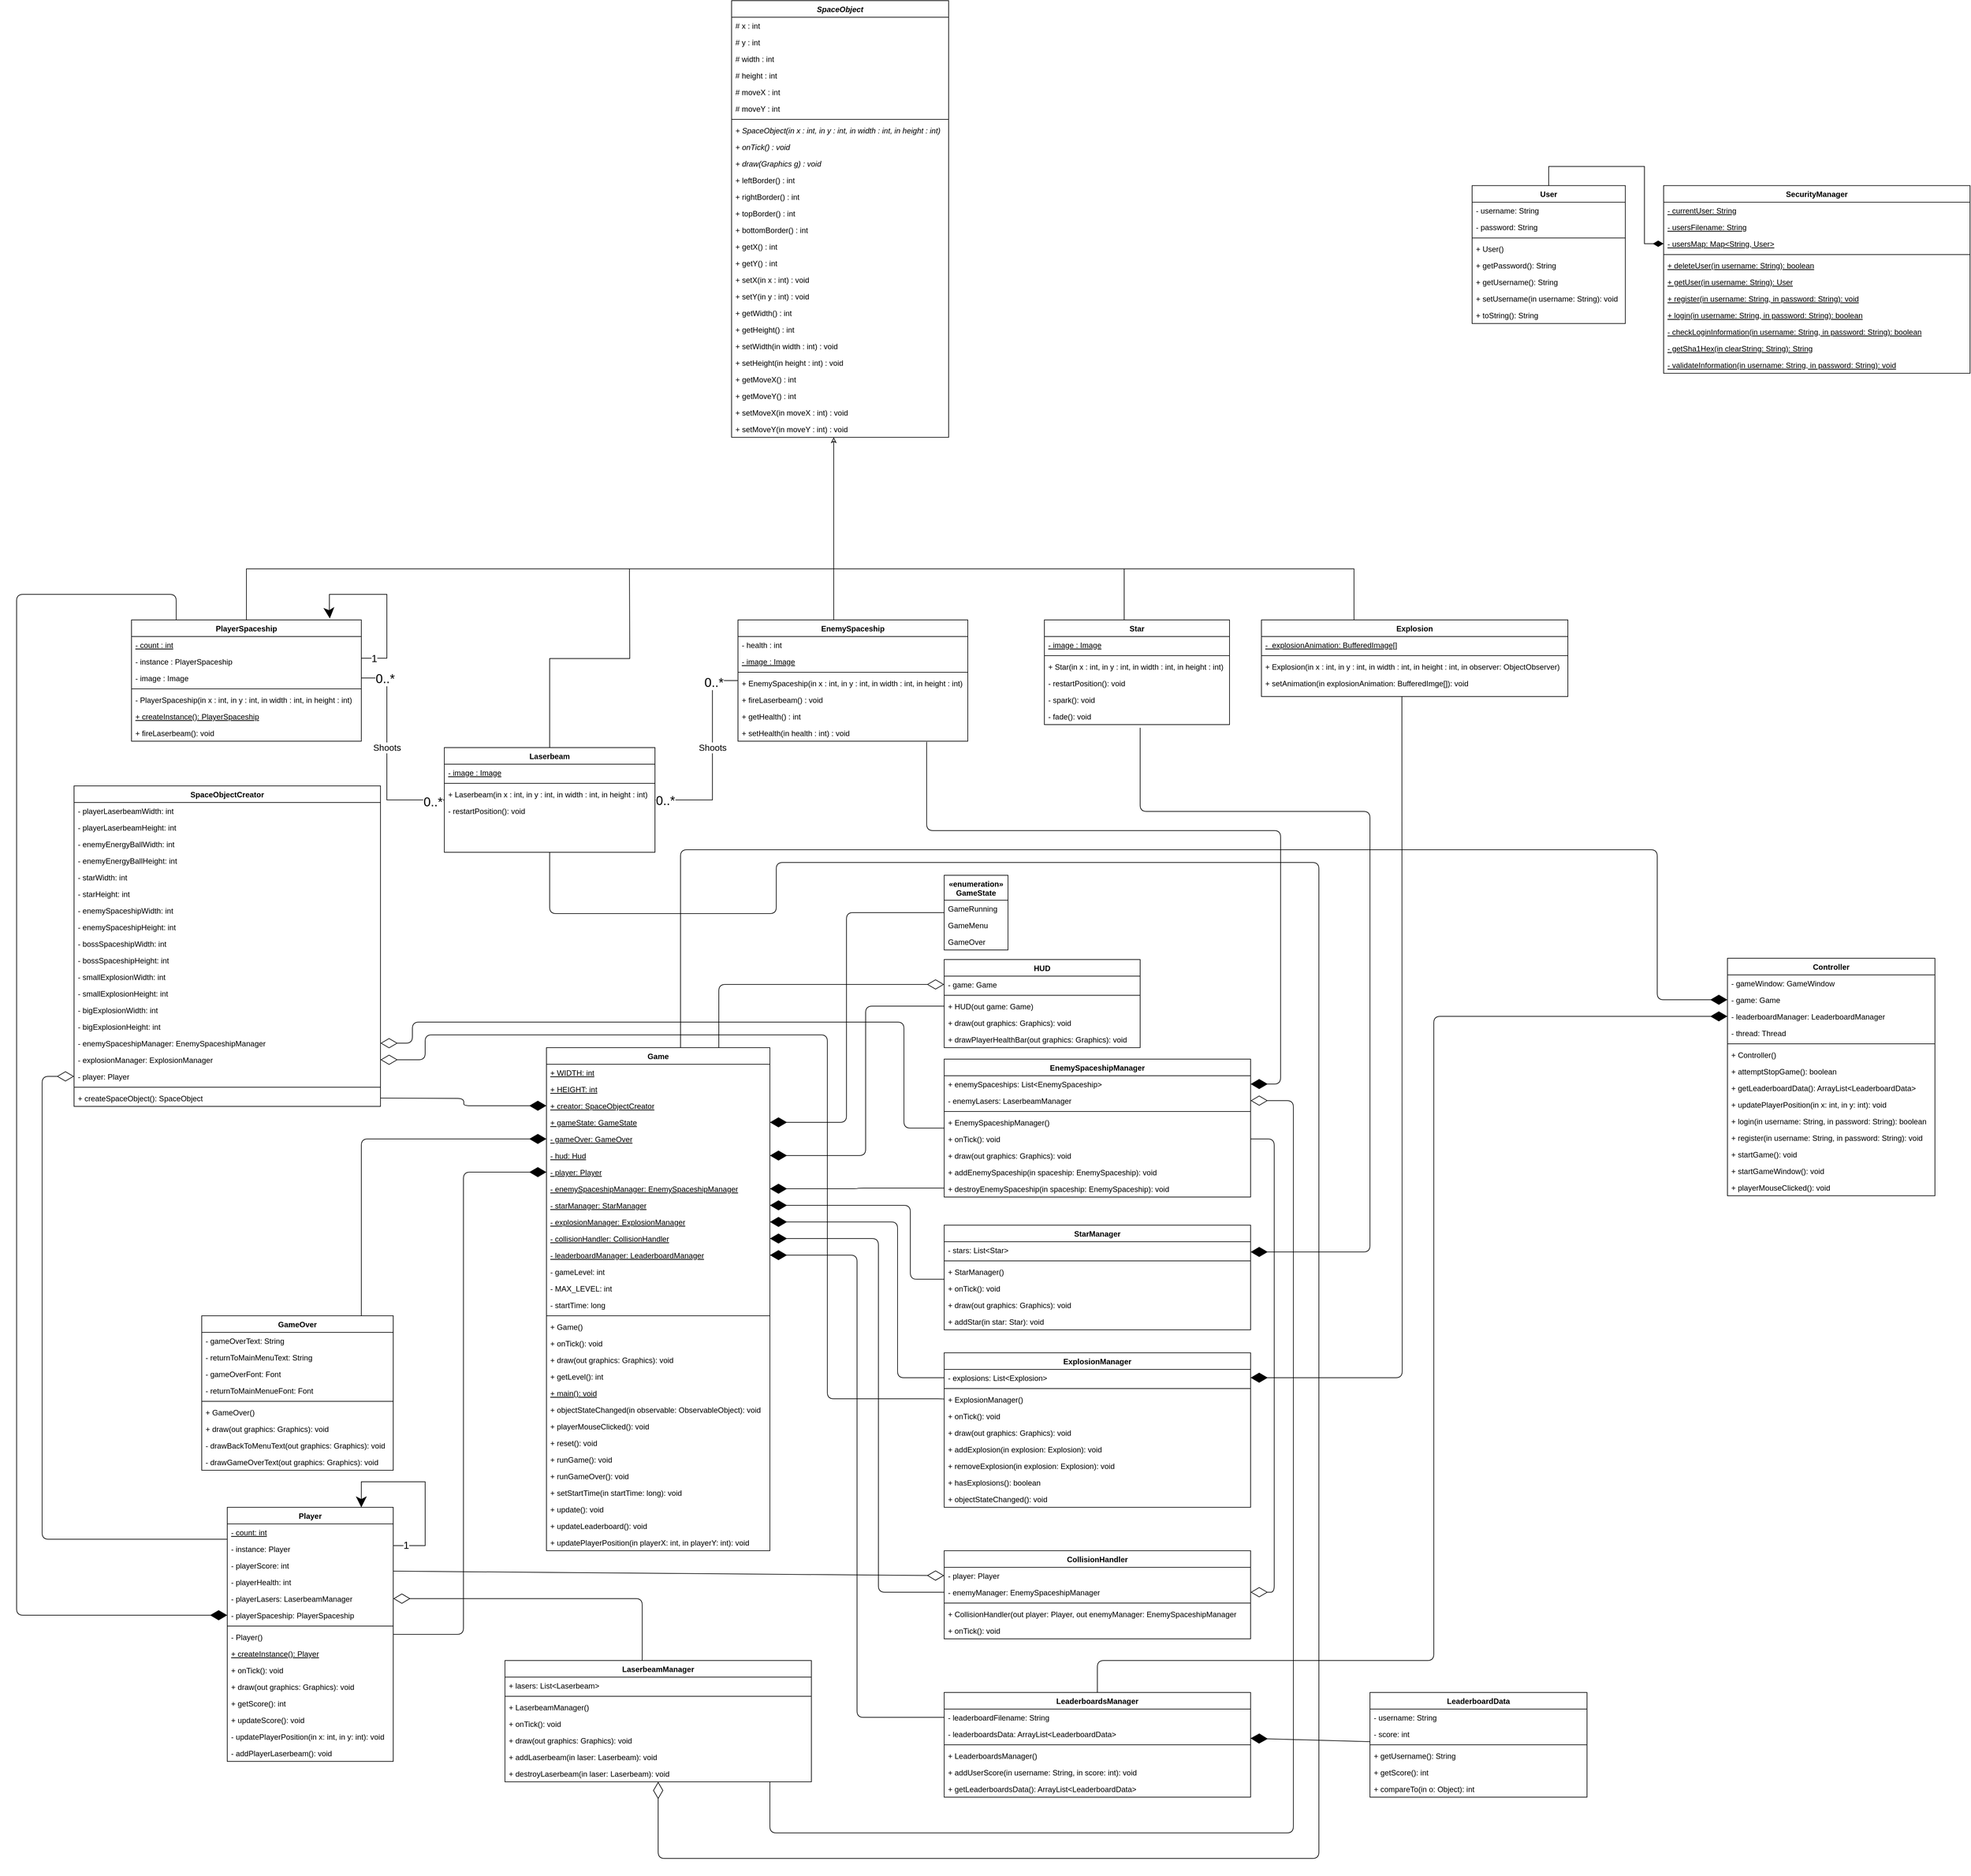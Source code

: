 <mxfile version="13.4.0" type="device"><diagram id="C5RBs43oDa-KdzZeNtuy" name="Page-1"><mxGraphModel dx="3472" dy="1800" grid="1" gridSize="10" guides="1" tooltips="1" connect="1" arrows="1" fold="1" page="1" pageScale="1" pageWidth="3300" pageHeight="4681" math="0" shadow="0"><root><mxCell id="WIyWlLk6GJQsqaUBKTNV-0"/><mxCell id="WIyWlLk6GJQsqaUBKTNV-1" parent="WIyWlLk6GJQsqaUBKTNV-0"/><mxCell id="1-0zBgt_4XlgNEIU2d8k-24" style="edgeStyle=orthogonalEdgeStyle;rounded=0;orthogonalLoop=1;jettySize=auto;html=1;endArrow=classic;endFill=0;" parent="WIyWlLk6GJQsqaUBKTNV-1" source="zkfFHV4jXpPFQw0GAbJ--6" target="zkfFHV4jXpPFQw0GAbJ--0" edge="1"><mxGeometry relative="1" as="geometry"><Array as="points"><mxPoint x="430" y="920"/><mxPoint x="1350" y="920"/></Array></mxGeometry></mxCell><mxCell id="6wsvDps-jwdahxTpXKqo-15" style="edgeStyle=orthogonalEdgeStyle;rounded=0;orthogonalLoop=1;jettySize=auto;html=1;endArrow=none;endFill=0;" parent="WIyWlLk6GJQsqaUBKTNV-1" source="uAFQoZUm08dNAr4ZbM9n-84" edge="1"><mxGeometry relative="1" as="geometry"><Array as="points"><mxPoint x="1350" y="920"/><mxPoint x="1100" y="920"/></Array><mxPoint x="1100" y="920" as="targetPoint"/></mxGeometry></mxCell><mxCell id="6wsvDps-jwdahxTpXKqo-16" style="edgeStyle=orthogonalEdgeStyle;rounded=0;orthogonalLoop=1;jettySize=auto;html=1;endArrow=none;endFill=0;endSize=14;" parent="WIyWlLk6GJQsqaUBKTNV-1" source="1-0zBgt_4XlgNEIU2d8k-122" edge="1"><mxGeometry relative="1" as="geometry"><Array as="points"><mxPoint x="1805" y="920"/><mxPoint x="1100" y="920"/></Array><mxPoint x="1100" y="920" as="targetPoint"/></mxGeometry></mxCell><mxCell id="6wsvDps-jwdahxTpXKqo-19" style="edgeStyle=orthogonalEdgeStyle;rounded=0;orthogonalLoop=1;jettySize=auto;html=1;endArrow=none;endFill=0;" parent="WIyWlLk6GJQsqaUBKTNV-1" source="uAFQoZUm08dNAr4ZbM9n-84" target="6wsvDps-jwdahxTpXKqo-6" edge="1"><mxGeometry relative="1" as="geometry"><Array as="points"><mxPoint x="1160" y="1095"/><mxPoint x="1160" y="1282"/></Array></mxGeometry></mxCell><mxCell id="6wsvDps-jwdahxTpXKqo-20" value="Shoots" style="edgeLabel;html=1;align=center;verticalAlign=middle;resizable=0;points=[];fontSize=14;" parent="6wsvDps-jwdahxTpXKqo-19" vertex="1" connectable="0"><mxGeometry x="-0.306" y="1" relative="1" as="geometry"><mxPoint x="-1" y="35" as="offset"/></mxGeometry></mxCell><mxCell id="NcqfQUrSUeTinh8FHFqS-32" value="0..*&lt;br&gt;" style="edgeLabel;html=1;align=center;verticalAlign=middle;resizable=0;points=[];fontSize=20;" vertex="1" connectable="0" parent="6wsvDps-jwdahxTpXKqo-19"><mxGeometry x="-0.756" y="2" relative="1" as="geometry"><mxPoint as="offset"/></mxGeometry></mxCell><mxCell id="NcqfQUrSUeTinh8FHFqS-33" value="0..*" style="edgeLabel;html=1;align=center;verticalAlign=middle;resizable=0;points=[];fontSize=20;" vertex="1" connectable="0" parent="6wsvDps-jwdahxTpXKqo-19"><mxGeometry x="0.899" relative="1" as="geometry"><mxPoint as="offset"/></mxGeometry></mxCell><mxCell id="JjFSxRU_CqOBICx-dZlB-16" style="edgeStyle=orthogonalEdgeStyle;rounded=0;orthogonalLoop=1;jettySize=auto;html=1;endArrow=diamondThin;endFill=1;endSize=14;" parent="WIyWlLk6GJQsqaUBKTNV-1" source="JjFSxRU_CqOBICx-dZlB-6" target="JjFSxRU_CqOBICx-dZlB-15" edge="1"><mxGeometry relative="1" as="geometry"><Array as="points"><mxPoint x="2470" y="289.69"/><mxPoint x="2620" y="289.69"/><mxPoint x="2620" y="410.69"/></Array></mxGeometry></mxCell><mxCell id="uAFQoZUm08dNAr4ZbM9n-84" value="EnemySpaceship&#10;" style="swimlane;fontStyle=1;align=center;verticalAlign=top;childLayout=stackLayout;horizontal=1;startSize=26;horizontalStack=0;resizeParent=1;resizeLast=0;collapsible=1;marginBottom=0;rounded=0;shadow=0;strokeWidth=1;" parent="WIyWlLk6GJQsqaUBKTNV-1" vertex="1"><mxGeometry x="1200" y="1000" width="360" height="190" as="geometry"><mxRectangle x="130" y="380" width="160" height="26" as="alternateBounds"/></mxGeometry></mxCell><mxCell id="uAFQoZUm08dNAr4ZbM9n-85" value="- health : int" style="text;align=left;verticalAlign=top;spacingLeft=4;spacingRight=4;overflow=hidden;rotatable=0;points=[[0,0.5],[1,0.5]];portConstraint=eastwest;rounded=0;shadow=0;html=0;" parent="uAFQoZUm08dNAr4ZbM9n-84" vertex="1"><mxGeometry y="26" width="360" height="26" as="geometry"/></mxCell><mxCell id="uAFQoZUm08dNAr4ZbM9n-86" value="- image : Image" style="text;align=left;verticalAlign=top;spacingLeft=4;spacingRight=4;overflow=hidden;rotatable=0;points=[[0,0.5],[1,0.5]];portConstraint=eastwest;rounded=0;shadow=0;html=0;fontStyle=4" parent="uAFQoZUm08dNAr4ZbM9n-84" vertex="1"><mxGeometry y="52" width="360" height="26" as="geometry"/></mxCell><mxCell id="uAFQoZUm08dNAr4ZbM9n-87" value="" style="line;html=1;strokeWidth=1;align=left;verticalAlign=middle;spacingTop=-1;spacingLeft=3;spacingRight=3;rotatable=0;labelPosition=right;points=[];portConstraint=eastwest;" parent="uAFQoZUm08dNAr4ZbM9n-84" vertex="1"><mxGeometry y="78" width="360" height="8" as="geometry"/></mxCell><mxCell id="uAFQoZUm08dNAr4ZbM9n-88" value="+ EnemySpaceship(in x : int, in y : int, in width : int, in height : int)" style="text;align=left;verticalAlign=top;spacingLeft=4;spacingRight=4;overflow=hidden;rotatable=0;points=[[0,0.5],[1,0.5]];portConstraint=eastwest;" parent="uAFQoZUm08dNAr4ZbM9n-84" vertex="1"><mxGeometry y="86" width="360" height="26" as="geometry"/></mxCell><mxCell id="uAFQoZUm08dNAr4ZbM9n-89" value="+ fireLaserbeam() : void" style="text;align=left;verticalAlign=top;spacingLeft=4;spacingRight=4;overflow=hidden;rotatable=0;points=[[0,0.5],[1,0.5]];portConstraint=eastwest;" parent="uAFQoZUm08dNAr4ZbM9n-84" vertex="1"><mxGeometry y="112" width="360" height="26" as="geometry"/></mxCell><mxCell id="uAFQoZUm08dNAr4ZbM9n-90" value="+ getHealth() : int" style="text;align=left;verticalAlign=top;spacingLeft=4;spacingRight=4;overflow=hidden;rotatable=0;points=[[0,0.5],[1,0.5]];portConstraint=eastwest;" parent="uAFQoZUm08dNAr4ZbM9n-84" vertex="1"><mxGeometry y="138" width="360" height="26" as="geometry"/></mxCell><mxCell id="uAFQoZUm08dNAr4ZbM9n-91" value="+ setHealth(in health : int) : void" style="text;align=left;verticalAlign=top;spacingLeft=4;spacingRight=4;overflow=hidden;rotatable=0;points=[[0,0.5],[1,0.5]];portConstraint=eastwest;" parent="uAFQoZUm08dNAr4ZbM9n-84" vertex="1"><mxGeometry y="164" width="360" height="26" as="geometry"/></mxCell><mxCell id="1-0zBgt_4XlgNEIU2d8k-122" value="Star" style="swimlane;fontStyle=1;align=center;verticalAlign=top;childLayout=stackLayout;horizontal=1;startSize=26;horizontalStack=0;resizeParent=1;resizeLast=0;collapsible=1;marginBottom=0;rounded=0;shadow=0;strokeWidth=1;" parent="WIyWlLk6GJQsqaUBKTNV-1" vertex="1"><mxGeometry x="1680" y="1000" width="290" height="164" as="geometry"><mxRectangle x="130" y="380" width="160" height="26" as="alternateBounds"/></mxGeometry></mxCell><mxCell id="1-0zBgt_4XlgNEIU2d8k-124" value="- image : Image" style="text;align=left;verticalAlign=top;spacingLeft=4;spacingRight=4;overflow=hidden;rotatable=0;points=[[0,0.5],[1,0.5]];portConstraint=eastwest;rounded=0;shadow=0;html=0;fontStyle=4" parent="1-0zBgt_4XlgNEIU2d8k-122" vertex="1"><mxGeometry y="26" width="290" height="26" as="geometry"/></mxCell><mxCell id="1-0zBgt_4XlgNEIU2d8k-125" value="" style="line;html=1;strokeWidth=1;align=left;verticalAlign=middle;spacingTop=-1;spacingLeft=3;spacingRight=3;rotatable=0;labelPosition=right;points=[];portConstraint=eastwest;" parent="1-0zBgt_4XlgNEIU2d8k-122" vertex="1"><mxGeometry y="52" width="290" height="8" as="geometry"/></mxCell><mxCell id="1-0zBgt_4XlgNEIU2d8k-126" value="+ Star(in x : int, in y : int, in width : int, in height : int)" style="text;align=left;verticalAlign=top;spacingLeft=4;spacingRight=4;overflow=hidden;rotatable=0;points=[[0,0.5],[1,0.5]];portConstraint=eastwest;" parent="1-0zBgt_4XlgNEIU2d8k-122" vertex="1"><mxGeometry y="60" width="290" height="26" as="geometry"/></mxCell><mxCell id="1-0zBgt_4XlgNEIU2d8k-127" value="- restartPosition(): void" style="text;align=left;verticalAlign=top;spacingLeft=4;spacingRight=4;overflow=hidden;rotatable=0;points=[[0,0.5],[1,0.5]];portConstraint=eastwest;" parent="1-0zBgt_4XlgNEIU2d8k-122" vertex="1"><mxGeometry y="86" width="290" height="26" as="geometry"/></mxCell><mxCell id="1-0zBgt_4XlgNEIU2d8k-128" value="- spark(): void" style="text;align=left;verticalAlign=top;spacingLeft=4;spacingRight=4;overflow=hidden;rotatable=0;points=[[0,0.5],[1,0.5]];portConstraint=eastwest;" parent="1-0zBgt_4XlgNEIU2d8k-122" vertex="1"><mxGeometry y="112" width="290" height="26" as="geometry"/></mxCell><mxCell id="1-0zBgt_4XlgNEIU2d8k-129" value="- fade(): void" style="text;align=left;verticalAlign=top;spacingLeft=4;spacingRight=4;overflow=hidden;rotatable=0;points=[[0,0.5],[1,0.5]];portConstraint=eastwest;" parent="1-0zBgt_4XlgNEIU2d8k-122" vertex="1"><mxGeometry y="138" width="290" height="26" as="geometry"/></mxCell><mxCell id="6wsvDps-jwdahxTpXKqo-30" style="edgeStyle=orthogonalEdgeStyle;rounded=0;orthogonalLoop=1;jettySize=auto;html=1;endArrow=classic;endFill=1;endSize=14;strokeWidth=1;fontSize=16;entryX=0.863;entryY=-0.012;entryDx=0;entryDy=0;entryPerimeter=0;" parent="WIyWlLk6GJQsqaUBKTNV-1" source="zkfFHV4jXpPFQw0GAbJ--6" target="zkfFHV4jXpPFQw0GAbJ--6" edge="1"><mxGeometry relative="1" as="geometry"><mxPoint x="620" y="1020" as="targetPoint"/><Array as="points"><mxPoint x="650" y="1060"/><mxPoint x="650" y="960"/><mxPoint x="560" y="960"/><mxPoint x="560" y="990"/></Array></mxGeometry></mxCell><mxCell id="6wsvDps-jwdahxTpXKqo-31" value="1" style="edgeLabel;html=1;align=center;verticalAlign=middle;resizable=0;points=[];fontSize=16;" parent="6wsvDps-jwdahxTpXKqo-30" vertex="1" connectable="0"><mxGeometry x="-0.934" y="-1" relative="1" as="geometry"><mxPoint x="11" y="-1" as="offset"/></mxGeometry></mxCell><mxCell id="zkfFHV4jXpPFQw0GAbJ--6" value="PlayerSpaceship" style="swimlane;fontStyle=1;align=center;verticalAlign=top;childLayout=stackLayout;horizontal=1;startSize=26;horizontalStack=0;resizeParent=1;resizeLast=0;collapsible=1;marginBottom=0;rounded=0;shadow=0;strokeWidth=1;" parent="WIyWlLk6GJQsqaUBKTNV-1" vertex="1"><mxGeometry x="250" y="1000" width="360" height="190" as="geometry"><mxRectangle x="130" y="380" width="160" height="26" as="alternateBounds"/></mxGeometry></mxCell><mxCell id="zkfFHV4jXpPFQw0GAbJ--7" value="- count : int" style="text;align=left;verticalAlign=top;spacingLeft=4;spacingRight=4;overflow=hidden;rotatable=0;points=[[0,0.5],[1,0.5]];portConstraint=eastwest;fontStyle=4" parent="zkfFHV4jXpPFQw0GAbJ--6" vertex="1"><mxGeometry y="26" width="360" height="26" as="geometry"/></mxCell><mxCell id="uAFQoZUm08dNAr4ZbM9n-60" value="- instance : PlayerSpaceship" style="text;align=left;verticalAlign=top;spacingLeft=4;spacingRight=4;overflow=hidden;rotatable=0;points=[[0,0.5],[1,0.5]];portConstraint=eastwest;fontStyle=0" parent="zkfFHV4jXpPFQw0GAbJ--6" vertex="1"><mxGeometry y="52" width="360" height="26" as="geometry"/></mxCell><mxCell id="zkfFHV4jXpPFQw0GAbJ--8" value="- image : Image" style="text;align=left;verticalAlign=top;spacingLeft=4;spacingRight=4;overflow=hidden;rotatable=0;points=[[0,0.5],[1,0.5]];portConstraint=eastwest;rounded=0;shadow=0;html=0;" parent="zkfFHV4jXpPFQw0GAbJ--6" vertex="1"><mxGeometry y="78" width="360" height="26" as="geometry"/></mxCell><mxCell id="zkfFHV4jXpPFQw0GAbJ--9" value="" style="line;html=1;strokeWidth=1;align=left;verticalAlign=middle;spacingTop=-1;spacingLeft=3;spacingRight=3;rotatable=0;labelPosition=right;points=[];portConstraint=eastwest;" parent="zkfFHV4jXpPFQw0GAbJ--6" vertex="1"><mxGeometry y="104" width="360" height="8" as="geometry"/></mxCell><mxCell id="uAFQoZUm08dNAr4ZbM9n-61" value="- PlayerSpaceship(in x : int, in y : int, in width : int, in height : int)" style="text;align=left;verticalAlign=top;spacingLeft=4;spacingRight=4;overflow=hidden;rotatable=0;points=[[0,0.5],[1,0.5]];portConstraint=eastwest;fontStyle=0" parent="zkfFHV4jXpPFQw0GAbJ--6" vertex="1"><mxGeometry y="112" width="360" height="26" as="geometry"/></mxCell><mxCell id="zkfFHV4jXpPFQw0GAbJ--10" value="+ createInstance(): PlayerSpaceship" style="text;align=left;verticalAlign=top;spacingLeft=4;spacingRight=4;overflow=hidden;rotatable=0;points=[[0,0.5],[1,0.5]];portConstraint=eastwest;fontStyle=4" parent="zkfFHV4jXpPFQw0GAbJ--6" vertex="1"><mxGeometry y="138" width="360" height="26" as="geometry"/></mxCell><mxCell id="uAFQoZUm08dNAr4ZbM9n-23" value="+ fireLaserbeam(): void" style="text;align=left;verticalAlign=top;spacingLeft=4;spacingRight=4;overflow=hidden;rotatable=0;points=[[0,0.5],[1,0.5]];portConstraint=eastwest;" parent="zkfFHV4jXpPFQw0GAbJ--6" vertex="1"><mxGeometry y="164" width="360" height="26" as="geometry"/></mxCell><mxCell id="NcqfQUrSUeTinh8FHFqS-155" style="edgeStyle=orthogonalEdgeStyle;rounded=0;orthogonalLoop=1;jettySize=auto;html=1;endArrow=none;endFill=0;fontSize=20;" edge="1" parent="WIyWlLk6GJQsqaUBKTNV-1" source="6wsvDps-jwdahxTpXKqo-6"><mxGeometry relative="1" as="geometry"><mxPoint x="1030" y="920" as="targetPoint"/></mxGeometry></mxCell><mxCell id="6wsvDps-jwdahxTpXKqo-6" value="Laserbeam" style="swimlane;fontStyle=1;align=center;verticalAlign=top;childLayout=stackLayout;horizontal=1;startSize=26;horizontalStack=0;resizeParent=1;resizeLast=0;collapsible=1;marginBottom=0;rounded=0;shadow=0;strokeWidth=1;" parent="WIyWlLk6GJQsqaUBKTNV-1" vertex="1"><mxGeometry x="740" y="1200" width="330" height="164" as="geometry"><mxRectangle x="130" y="380" width="160" height="26" as="alternateBounds"/></mxGeometry></mxCell><mxCell id="6wsvDps-jwdahxTpXKqo-7" value="- image : Image" style="text;align=left;verticalAlign=top;spacingLeft=4;spacingRight=4;overflow=hidden;rotatable=0;points=[[0,0.5],[1,0.5]];portConstraint=eastwest;rounded=0;shadow=0;html=0;fontStyle=4" parent="6wsvDps-jwdahxTpXKqo-6" vertex="1"><mxGeometry y="26" width="330" height="26" as="geometry"/></mxCell><mxCell id="6wsvDps-jwdahxTpXKqo-8" value="" style="line;html=1;strokeWidth=1;align=left;verticalAlign=middle;spacingTop=-1;spacingLeft=3;spacingRight=3;rotatable=0;labelPosition=right;points=[];portConstraint=eastwest;" parent="6wsvDps-jwdahxTpXKqo-6" vertex="1"><mxGeometry y="52" width="330" height="8" as="geometry"/></mxCell><mxCell id="6wsvDps-jwdahxTpXKqo-9" value="+ Laserbeam(in x : int, in y : int, in width : int, in height : int)" style="text;align=left;verticalAlign=top;spacingLeft=4;spacingRight=4;overflow=hidden;rotatable=0;points=[[0,0.5],[1,0.5]];portConstraint=eastwest;" parent="6wsvDps-jwdahxTpXKqo-6" vertex="1"><mxGeometry y="60" width="330" height="26" as="geometry"/></mxCell><mxCell id="6wsvDps-jwdahxTpXKqo-10" value="- restartPosition(): void" style="text;align=left;verticalAlign=top;spacingLeft=4;spacingRight=4;overflow=hidden;rotatable=0;points=[[0,0.5],[1,0.5]];portConstraint=eastwest;" parent="6wsvDps-jwdahxTpXKqo-6" vertex="1"><mxGeometry y="86" width="330" height="26" as="geometry"/></mxCell><mxCell id="6wsvDps-jwdahxTpXKqo-17" style="edgeStyle=orthogonalEdgeStyle;rounded=0;orthogonalLoop=1;jettySize=auto;html=1;endArrow=none;endFill=0;" parent="WIyWlLk6GJQsqaUBKTNV-1" source="zkfFHV4jXpPFQw0GAbJ--8" target="6wsvDps-jwdahxTpXKqo-6" edge="1"><mxGeometry relative="1" as="geometry"><Array as="points"><mxPoint x="650" y="1091"/><mxPoint x="650" y="1282"/></Array></mxGeometry></mxCell><mxCell id="6wsvDps-jwdahxTpXKqo-18" value="Shoots" style="edgeLabel;html=1;align=center;verticalAlign=middle;resizable=0;points=[];fontSize=14;" parent="6wsvDps-jwdahxTpXKqo-17" vertex="1" connectable="0"><mxGeometry x="-0.234" y="-3" relative="1" as="geometry"><mxPoint x="3" y="26" as="offset"/></mxGeometry></mxCell><mxCell id="NcqfQUrSUeTinh8FHFqS-36" value="0..*" style="edgeLabel;html=1;align=center;verticalAlign=middle;resizable=0;points=[];fontSize=20;" vertex="1" connectable="0" parent="6wsvDps-jwdahxTpXKqo-17"><mxGeometry x="0.884" y="-2" relative="1" as="geometry"><mxPoint as="offset"/></mxGeometry></mxCell><mxCell id="NcqfQUrSUeTinh8FHFqS-37" value="0..*" style="edgeLabel;html=1;align=center;verticalAlign=middle;resizable=0;points=[];fontSize=20;" vertex="1" connectable="0" parent="6wsvDps-jwdahxTpXKqo-17"><mxGeometry x="-0.768" relative="1" as="geometry"><mxPoint as="offset"/></mxGeometry></mxCell><mxCell id="6wsvDps-jwdahxTpXKqo-27" style="edgeStyle=orthogonalEdgeStyle;rounded=0;orthogonalLoop=1;jettySize=auto;html=1;endArrow=classic;endFill=1;endSize=14;strokeWidth=1;fontSize=16;" parent="WIyWlLk6GJQsqaUBKTNV-1" source="1-0zBgt_4XlgNEIU2d8k-75" target="1-0zBgt_4XlgNEIU2d8k-75" edge="1"><mxGeometry relative="1" as="geometry"><Array as="points"><mxPoint x="710.0" y="2450.02"/><mxPoint x="710.0" y="2350.02"/><mxPoint x="610.0" y="2350.02"/></Array></mxGeometry></mxCell><mxCell id="6wsvDps-jwdahxTpXKqo-28" value="1" style="edgeLabel;html=1;align=center;verticalAlign=middle;resizable=0;points=[];fontSize=16;" parent="6wsvDps-jwdahxTpXKqo-27" vertex="1" connectable="0"><mxGeometry x="-0.968" y="1" relative="1" as="geometry"><mxPoint x="15" as="offset"/></mxGeometry></mxCell><mxCell id="NcqfQUrSUeTinh8FHFqS-144" style="edgeStyle=orthogonalEdgeStyle;rounded=0;orthogonalLoop=1;jettySize=auto;html=1;fontSize=20;endArrow=none;endFill=0;" edge="1" parent="WIyWlLk6GJQsqaUBKTNV-1" source="NcqfQUrSUeTinh8FHFqS-129"><mxGeometry relative="1" as="geometry"><mxPoint x="1800" y="920" as="targetPoint"/><Array as="points"><mxPoint x="2165" y="920"/></Array></mxGeometry></mxCell><mxCell id="NcqfQUrSUeTinh8FHFqS-129" value="Explosion" style="swimlane;fontStyle=1;align=center;verticalAlign=top;childLayout=stackLayout;horizontal=1;startSize=26;horizontalStack=0;resizeParent=1;resizeLast=0;collapsible=1;marginBottom=0;rounded=0;shadow=0;strokeWidth=1;" vertex="1" parent="WIyWlLk6GJQsqaUBKTNV-1"><mxGeometry x="2020" y="1000" width="480" height="120" as="geometry"><mxRectangle x="130" y="380" width="160" height="26" as="alternateBounds"/></mxGeometry></mxCell><mxCell id="NcqfQUrSUeTinh8FHFqS-130" value="-  explosionAnimation: BufferedImage[]" style="text;align=left;verticalAlign=top;spacingLeft=4;spacingRight=4;overflow=hidden;rotatable=0;points=[[0,0.5],[1,0.5]];portConstraint=eastwest;rounded=0;shadow=0;html=0;fontStyle=4" vertex="1" parent="NcqfQUrSUeTinh8FHFqS-129"><mxGeometry y="26" width="480" height="26" as="geometry"/></mxCell><mxCell id="NcqfQUrSUeTinh8FHFqS-131" value="" style="line;html=1;strokeWidth=1;align=left;verticalAlign=middle;spacingTop=-1;spacingLeft=3;spacingRight=3;rotatable=0;labelPosition=right;points=[];portConstraint=eastwest;" vertex="1" parent="NcqfQUrSUeTinh8FHFqS-129"><mxGeometry y="52" width="480" height="8" as="geometry"/></mxCell><mxCell id="NcqfQUrSUeTinh8FHFqS-132" value="+ Explosion(in x : int, in y : int, in width : int, in height : int, in observer: ObjectObserver)" style="text;align=left;verticalAlign=top;spacingLeft=4;spacingRight=4;overflow=hidden;rotatable=0;points=[[0,0.5],[1,0.5]];portConstraint=eastwest;" vertex="1" parent="NcqfQUrSUeTinh8FHFqS-129"><mxGeometry y="60" width="480" height="26" as="geometry"/></mxCell><mxCell id="NcqfQUrSUeTinh8FHFqS-133" value="+ setAnimation(in explosionAnimation: BufferedImge[]): void" style="text;align=left;verticalAlign=top;spacingLeft=4;spacingRight=4;overflow=hidden;rotatable=0;points=[[0,0.5],[1,0.5]];portConstraint=eastwest;" vertex="1" parent="NcqfQUrSUeTinh8FHFqS-129"><mxGeometry y="86" width="480" height="26" as="geometry"/></mxCell><mxCell id="1-0zBgt_4XlgNEIU2d8k-146" value="HUD" style="swimlane;fontStyle=1;align=center;verticalAlign=top;childLayout=stackLayout;horizontal=1;startSize=26;horizontalStack=0;resizeParent=1;resizeParentMax=0;resizeLast=0;collapsible=1;marginBottom=0;" parent="WIyWlLk6GJQsqaUBKTNV-1" vertex="1"><mxGeometry x="1523" y="1532" width="307" height="138" as="geometry"/></mxCell><mxCell id="1-0zBgt_4XlgNEIU2d8k-147" value="- game: Game" style="text;strokeColor=none;fillColor=none;align=left;verticalAlign=top;spacingLeft=4;spacingRight=4;overflow=hidden;rotatable=0;points=[[0,0.5],[1,0.5]];portConstraint=eastwest;fontStyle=0" parent="1-0zBgt_4XlgNEIU2d8k-146" vertex="1"><mxGeometry y="26" width="307" height="26" as="geometry"/></mxCell><mxCell id="1-0zBgt_4XlgNEIU2d8k-148" value="" style="line;strokeWidth=1;fillColor=none;align=left;verticalAlign=middle;spacingTop=-1;spacingLeft=3;spacingRight=3;rotatable=0;labelPosition=right;points=[];portConstraint=eastwest;" parent="1-0zBgt_4XlgNEIU2d8k-146" vertex="1"><mxGeometry y="52" width="307" height="8" as="geometry"/></mxCell><mxCell id="1-0zBgt_4XlgNEIU2d8k-149" value="+ HUD(out game: Game)" style="text;strokeColor=none;fillColor=none;align=left;verticalAlign=top;spacingLeft=4;spacingRight=4;overflow=hidden;rotatable=0;points=[[0,0.5],[1,0.5]];portConstraint=eastwest;" parent="1-0zBgt_4XlgNEIU2d8k-146" vertex="1"><mxGeometry y="60" width="307" height="26" as="geometry"/></mxCell><mxCell id="1-0zBgt_4XlgNEIU2d8k-152" value="+ draw(out graphics: Graphics): void" style="text;strokeColor=none;fillColor=none;align=left;verticalAlign=top;spacingLeft=4;spacingRight=4;overflow=hidden;rotatable=0;points=[[0,0.5],[1,0.5]];portConstraint=eastwest;" parent="1-0zBgt_4XlgNEIU2d8k-146" vertex="1"><mxGeometry y="86" width="307" height="26" as="geometry"/></mxCell><mxCell id="NcqfQUrSUeTinh8FHFqS-153" value="+ drawPlayerHealthBar(out graphics: Graphics): void" style="text;strokeColor=none;fillColor=none;align=left;verticalAlign=top;spacingLeft=4;spacingRight=4;overflow=hidden;rotatable=0;points=[[0,0.5],[1,0.5]];portConstraint=eastwest;" vertex="1" parent="1-0zBgt_4XlgNEIU2d8k-146"><mxGeometry y="112" width="307" height="26" as="geometry"/></mxCell><mxCell id="uAFQoZUm08dNAr4ZbM9n-56" value="Game&#10;" style="swimlane;fontStyle=1;align=center;verticalAlign=top;childLayout=stackLayout;horizontal=1;startSize=26;horizontalStack=0;resizeParent=1;resizeParentMax=0;resizeLast=0;collapsible=1;marginBottom=0;" parent="WIyWlLk6GJQsqaUBKTNV-1" vertex="1"><mxGeometry x="900" y="1670" width="350" height="788" as="geometry"/></mxCell><mxCell id="uAFQoZUm08dNAr4ZbM9n-80" value="+ WIDTH: int" style="text;strokeColor=none;fillColor=none;align=left;verticalAlign=top;spacingLeft=4;spacingRight=4;overflow=hidden;rotatable=0;points=[[0,0.5],[1,0.5]];portConstraint=eastwest;fontStyle=4" parent="uAFQoZUm08dNAr4ZbM9n-56" vertex="1"><mxGeometry y="26" width="350" height="26" as="geometry"/></mxCell><mxCell id="uAFQoZUm08dNAr4ZbM9n-81" value="+ HEIGHT: int" style="text;strokeColor=none;fillColor=none;align=left;verticalAlign=top;spacingLeft=4;spacingRight=4;overflow=hidden;rotatable=0;points=[[0,0.5],[1,0.5]];portConstraint=eastwest;fontStyle=4" parent="uAFQoZUm08dNAr4ZbM9n-56" vertex="1"><mxGeometry y="52" width="350" height="26" as="geometry"/></mxCell><mxCell id="1-0zBgt_4XlgNEIU2d8k-84" value="+ creator: SpaceObjectCreator" style="text;strokeColor=none;fillColor=none;align=left;verticalAlign=top;spacingLeft=4;spacingRight=4;overflow=hidden;rotatable=0;points=[[0,0.5],[1,0.5]];portConstraint=eastwest;fontStyle=4" parent="uAFQoZUm08dNAr4ZbM9n-56" vertex="1"><mxGeometry y="78" width="350" height="26" as="geometry"/></mxCell><mxCell id="uAFQoZUm08dNAr4ZbM9n-69" value="+ gameState: GameState" style="text;strokeColor=none;fillColor=none;align=left;verticalAlign=top;spacingLeft=4;spacingRight=4;overflow=hidden;rotatable=0;points=[[0,0.5],[1,0.5]];portConstraint=eastwest;fontStyle=4" parent="uAFQoZUm08dNAr4ZbM9n-56" vertex="1"><mxGeometry y="104" width="350" height="26" as="geometry"/></mxCell><mxCell id="NcqfQUrSUeTinh8FHFqS-2" value="- gameOver: GameOver" style="text;strokeColor=none;fillColor=none;align=left;verticalAlign=top;spacingLeft=4;spacingRight=4;overflow=hidden;rotatable=0;points=[[0,0.5],[1,0.5]];portConstraint=eastwest;fontStyle=4" vertex="1" parent="uAFQoZUm08dNAr4ZbM9n-56"><mxGeometry y="130" width="350" height="26" as="geometry"/></mxCell><mxCell id="NcqfQUrSUeTinh8FHFqS-24" value="- hud: Hud" style="text;strokeColor=none;fillColor=none;align=left;verticalAlign=top;spacingLeft=4;spacingRight=4;overflow=hidden;rotatable=0;points=[[0,0.5],[1,0.5]];portConstraint=eastwest;fontStyle=4" vertex="1" parent="uAFQoZUm08dNAr4ZbM9n-56"><mxGeometry y="156" width="350" height="26" as="geometry"/></mxCell><mxCell id="NcqfQUrSUeTinh8FHFqS-4" value="- player: Player" style="text;strokeColor=none;fillColor=none;align=left;verticalAlign=top;spacingLeft=4;spacingRight=4;overflow=hidden;rotatable=0;points=[[0,0.5],[1,0.5]];portConstraint=eastwest;fontStyle=4" vertex="1" parent="uAFQoZUm08dNAr4ZbM9n-56"><mxGeometry y="182" width="350" height="26" as="geometry"/></mxCell><mxCell id="NcqfQUrSUeTinh8FHFqS-5" value="- enemySpaceshipManager: EnemySpaceshipManager" style="text;strokeColor=none;fillColor=none;align=left;verticalAlign=top;spacingLeft=4;spacingRight=4;overflow=hidden;rotatable=0;points=[[0,0.5],[1,0.5]];portConstraint=eastwest;fontStyle=4" vertex="1" parent="uAFQoZUm08dNAr4ZbM9n-56"><mxGeometry y="208" width="350" height="26" as="geometry"/></mxCell><mxCell id="NcqfQUrSUeTinh8FHFqS-6" value="- starManager: StarManager" style="text;strokeColor=none;fillColor=none;align=left;verticalAlign=top;spacingLeft=4;spacingRight=4;overflow=hidden;rotatable=0;points=[[0,0.5],[1,0.5]];portConstraint=eastwest;fontStyle=4" vertex="1" parent="uAFQoZUm08dNAr4ZbM9n-56"><mxGeometry y="234" width="350" height="26" as="geometry"/></mxCell><mxCell id="NcqfQUrSUeTinh8FHFqS-7" value="- explosionManager: ExplosionManager" style="text;strokeColor=none;fillColor=none;align=left;verticalAlign=top;spacingLeft=4;spacingRight=4;overflow=hidden;rotatable=0;points=[[0,0.5],[1,0.5]];portConstraint=eastwest;fontStyle=4" vertex="1" parent="uAFQoZUm08dNAr4ZbM9n-56"><mxGeometry y="260" width="350" height="26" as="geometry"/></mxCell><mxCell id="NcqfQUrSUeTinh8FHFqS-8" value="- collisionHandler: CollisionHandler" style="text;strokeColor=none;fillColor=none;align=left;verticalAlign=top;spacingLeft=4;spacingRight=4;overflow=hidden;rotatable=0;points=[[0,0.5],[1,0.5]];portConstraint=eastwest;fontStyle=4" vertex="1" parent="uAFQoZUm08dNAr4ZbM9n-56"><mxGeometry y="286" width="350" height="26" as="geometry"/></mxCell><mxCell id="NcqfQUrSUeTinh8FHFqS-9" value="- leaderboardManager: LeaderboardManager" style="text;strokeColor=none;fillColor=none;align=left;verticalAlign=top;spacingLeft=4;spacingRight=4;overflow=hidden;rotatable=0;points=[[0,0.5],[1,0.5]];portConstraint=eastwest;fontStyle=4" vertex="1" parent="uAFQoZUm08dNAr4ZbM9n-56"><mxGeometry y="312" width="350" height="26" as="geometry"/></mxCell><mxCell id="uAFQoZUm08dNAr4ZbM9n-65" value="- gameLevel: int" style="text;strokeColor=none;fillColor=none;align=left;verticalAlign=top;spacingLeft=4;spacingRight=4;overflow=hidden;rotatable=0;points=[[0,0.5],[1,0.5]];portConstraint=eastwest;" parent="uAFQoZUm08dNAr4ZbM9n-56" vertex="1"><mxGeometry y="338" width="350" height="26" as="geometry"/></mxCell><mxCell id="uAFQoZUm08dNAr4ZbM9n-66" value="- MAX_LEVEL: int" style="text;strokeColor=none;fillColor=none;align=left;verticalAlign=top;spacingLeft=4;spacingRight=4;overflow=hidden;rotatable=0;points=[[0,0.5],[1,0.5]];portConstraint=eastwest;" parent="uAFQoZUm08dNAr4ZbM9n-56" vertex="1"><mxGeometry y="364" width="350" height="26" as="geometry"/></mxCell><mxCell id="1-0zBgt_4XlgNEIU2d8k-5" value="- startTime: long" style="text;strokeColor=none;fillColor=none;align=left;verticalAlign=top;spacingLeft=4;spacingRight=4;overflow=hidden;rotatable=0;points=[[0,0.5],[1,0.5]];portConstraint=eastwest;" parent="uAFQoZUm08dNAr4ZbM9n-56" vertex="1"><mxGeometry y="390" width="350" height="26" as="geometry"/></mxCell><mxCell id="uAFQoZUm08dNAr4ZbM9n-58" value="" style="line;strokeWidth=1;fillColor=none;align=left;verticalAlign=middle;spacingTop=-1;spacingLeft=3;spacingRight=3;rotatable=0;labelPosition=right;points=[];portConstraint=eastwest;" parent="uAFQoZUm08dNAr4ZbM9n-56" vertex="1"><mxGeometry y="416" width="350" height="8" as="geometry"/></mxCell><mxCell id="uAFQoZUm08dNAr4ZbM9n-59" value="+ Game()" style="text;strokeColor=none;fillColor=none;align=left;verticalAlign=top;spacingLeft=4;spacingRight=4;overflow=hidden;rotatable=0;points=[[0,0.5],[1,0.5]];portConstraint=eastwest;" parent="uAFQoZUm08dNAr4ZbM9n-56" vertex="1"><mxGeometry y="424" width="350" height="26" as="geometry"/></mxCell><mxCell id="uAFQoZUm08dNAr4ZbM9n-79" value="+ onTick(): void" style="text;strokeColor=none;fillColor=none;align=left;verticalAlign=top;spacingLeft=4;spacingRight=4;overflow=hidden;rotatable=0;points=[[0,0.5],[1,0.5]];portConstraint=eastwest;" parent="uAFQoZUm08dNAr4ZbM9n-56" vertex="1"><mxGeometry y="450" width="350" height="26" as="geometry"/></mxCell><mxCell id="uAFQoZUm08dNAr4ZbM9n-82" value="+ draw(out graphics: Graphics): void" style="text;strokeColor=none;fillColor=none;align=left;verticalAlign=top;spacingLeft=4;spacingRight=4;overflow=hidden;rotatable=0;points=[[0,0.5],[1,0.5]];portConstraint=eastwest;" parent="uAFQoZUm08dNAr4ZbM9n-56" vertex="1"><mxGeometry y="476" width="350" height="26" as="geometry"/></mxCell><mxCell id="uAFQoZUm08dNAr4ZbM9n-77" value="+ getLevel(): int" style="text;strokeColor=none;fillColor=none;align=left;verticalAlign=top;spacingLeft=4;spacingRight=4;overflow=hidden;rotatable=0;points=[[0,0.5],[1,0.5]];portConstraint=eastwest;" parent="uAFQoZUm08dNAr4ZbM9n-56" vertex="1"><mxGeometry y="502" width="350" height="26" as="geometry"/></mxCell><mxCell id="uAFQoZUm08dNAr4ZbM9n-78" value="+ main(): void" style="text;strokeColor=none;fillColor=none;align=left;verticalAlign=top;spacingLeft=4;spacingRight=4;overflow=hidden;rotatable=0;points=[[0,0.5],[1,0.5]];portConstraint=eastwest;fontStyle=4" parent="uAFQoZUm08dNAr4ZbM9n-56" vertex="1"><mxGeometry y="528" width="350" height="26" as="geometry"/></mxCell><mxCell id="uAFQoZUm08dNAr4ZbM9n-120" value="+ objectStateChanged(in observable: ObservableObject): void" style="text;strokeColor=none;fillColor=none;align=left;verticalAlign=top;spacingLeft=4;spacingRight=4;overflow=hidden;rotatable=0;points=[[0,0.5],[1,0.5]];portConstraint=eastwest;" parent="uAFQoZUm08dNAr4ZbM9n-56" vertex="1"><mxGeometry y="554" width="350" height="26" as="geometry"/></mxCell><mxCell id="1-0zBgt_4XlgNEIU2d8k-4" value="+ playerMouseClicked(): void" style="text;strokeColor=none;fillColor=none;align=left;verticalAlign=top;spacingLeft=4;spacingRight=4;overflow=hidden;rotatable=0;points=[[0,0.5],[1,0.5]];portConstraint=eastwest;" parent="uAFQoZUm08dNAr4ZbM9n-56" vertex="1"><mxGeometry y="580" width="350" height="26" as="geometry"/></mxCell><mxCell id="1-0zBgt_4XlgNEIU2d8k-8" value="+ reset(): void" style="text;strokeColor=none;fillColor=none;align=left;verticalAlign=top;spacingLeft=4;spacingRight=4;overflow=hidden;rotatable=0;points=[[0,0.5],[1,0.5]];portConstraint=eastwest;" parent="uAFQoZUm08dNAr4ZbM9n-56" vertex="1"><mxGeometry y="606" width="350" height="26" as="geometry"/></mxCell><mxCell id="1-0zBgt_4XlgNEIU2d8k-143" value="+ runGame(): void" style="text;strokeColor=none;fillColor=none;align=left;verticalAlign=top;spacingLeft=4;spacingRight=4;overflow=hidden;rotatable=0;points=[[0,0.5],[1,0.5]];portConstraint=eastwest;" parent="uAFQoZUm08dNAr4ZbM9n-56" vertex="1"><mxGeometry y="632" width="350" height="26" as="geometry"/></mxCell><mxCell id="uAFQoZUm08dNAr4ZbM9n-70" value="+ runGameOver(): void" style="text;strokeColor=none;fillColor=none;align=left;verticalAlign=top;spacingLeft=4;spacingRight=4;overflow=hidden;rotatable=0;points=[[0,0.5],[1,0.5]];portConstraint=eastwest;" parent="uAFQoZUm08dNAr4ZbM9n-56" vertex="1"><mxGeometry y="658" width="350" height="26" as="geometry"/></mxCell><mxCell id="JjFSxRU_CqOBICx-dZlB-0" value="+ setStartTime(in startTime: long): void" style="text;strokeColor=none;fillColor=none;align=left;verticalAlign=top;spacingLeft=4;spacingRight=4;overflow=hidden;rotatable=0;points=[[0,0.5],[1,0.5]];portConstraint=eastwest;" parent="uAFQoZUm08dNAr4ZbM9n-56" vertex="1"><mxGeometry y="684" width="350" height="26" as="geometry"/></mxCell><mxCell id="JjFSxRU_CqOBICx-dZlB-3" value="+ update(): void" style="text;strokeColor=none;fillColor=none;align=left;verticalAlign=top;spacingLeft=4;spacingRight=4;overflow=hidden;rotatable=0;points=[[0,0.5],[1,0.5]];portConstraint=eastwest;" parent="uAFQoZUm08dNAr4ZbM9n-56" vertex="1"><mxGeometry y="710" width="350" height="26" as="geometry"/></mxCell><mxCell id="JjFSxRU_CqOBICx-dZlB-4" value="+ updateLeaderboard(): void" style="text;strokeColor=none;fillColor=none;align=left;verticalAlign=top;spacingLeft=4;spacingRight=4;overflow=hidden;rotatable=0;points=[[0,0.5],[1,0.5]];portConstraint=eastwest;" parent="uAFQoZUm08dNAr4ZbM9n-56" vertex="1"><mxGeometry y="736" width="350" height="26" as="geometry"/></mxCell><mxCell id="JjFSxRU_CqOBICx-dZlB-5" value="+ updatePlayerPosition(in playerX: int, in playerY: int): void" style="text;strokeColor=none;fillColor=none;align=left;verticalAlign=top;spacingLeft=4;spacingRight=4;overflow=hidden;rotatable=0;points=[[0,0.5],[1,0.5]];portConstraint=eastwest;" parent="uAFQoZUm08dNAr4ZbM9n-56" vertex="1"><mxGeometry y="762" width="350" height="26" as="geometry"/></mxCell><mxCell id="JjFSxRU_CqOBICx-dZlB-44" value="SpaceObjectCreator" style="swimlane;fontStyle=1;align=center;verticalAlign=top;childLayout=stackLayout;horizontal=1;startSize=26;horizontalStack=0;resizeParent=1;resizeParentMax=0;resizeLast=0;collapsible=1;marginBottom=0;" parent="WIyWlLk6GJQsqaUBKTNV-1" vertex="1"><mxGeometry x="160" y="1260" width="480" height="502" as="geometry"/></mxCell><mxCell id="JjFSxRU_CqOBICx-dZlB-58" value="- playerLaserbeamWidth: int" style="text;strokeColor=none;fillColor=none;align=left;verticalAlign=top;spacingLeft=4;spacingRight=4;overflow=hidden;rotatable=0;points=[[0,0.5],[1,0.5]];portConstraint=eastwest;fontStyle=0" parent="JjFSxRU_CqOBICx-dZlB-44" vertex="1"><mxGeometry y="26" width="480" height="26" as="geometry"/></mxCell><mxCell id="JjFSxRU_CqOBICx-dZlB-59" value="- playerLaserbeamHeight: int" style="text;strokeColor=none;fillColor=none;align=left;verticalAlign=top;spacingLeft=4;spacingRight=4;overflow=hidden;rotatable=0;points=[[0,0.5],[1,0.5]];portConstraint=eastwest;fontStyle=0" parent="JjFSxRU_CqOBICx-dZlB-44" vertex="1"><mxGeometry y="52" width="480" height="26" as="geometry"/></mxCell><mxCell id="JjFSxRU_CqOBICx-dZlB-60" value="- enemyEnergyBallWidth: int" style="text;strokeColor=none;fillColor=none;align=left;verticalAlign=top;spacingLeft=4;spacingRight=4;overflow=hidden;rotatable=0;points=[[0,0.5],[1,0.5]];portConstraint=eastwest;fontStyle=0" parent="JjFSxRU_CqOBICx-dZlB-44" vertex="1"><mxGeometry y="78" width="480" height="26" as="geometry"/></mxCell><mxCell id="JjFSxRU_CqOBICx-dZlB-61" value="- enemyEnergyBallHeight: int" style="text;strokeColor=none;fillColor=none;align=left;verticalAlign=top;spacingLeft=4;spacingRight=4;overflow=hidden;rotatable=0;points=[[0,0.5],[1,0.5]];portConstraint=eastwest;fontStyle=0" parent="JjFSxRU_CqOBICx-dZlB-44" vertex="1"><mxGeometry y="104" width="480" height="26" as="geometry"/></mxCell><mxCell id="NcqfQUrSUeTinh8FHFqS-101" value="- starWidth: int" style="text;strokeColor=none;fillColor=none;align=left;verticalAlign=top;spacingLeft=4;spacingRight=4;overflow=hidden;rotatable=0;points=[[0,0.5],[1,0.5]];portConstraint=eastwest;fontStyle=0" vertex="1" parent="JjFSxRU_CqOBICx-dZlB-44"><mxGeometry y="130" width="480" height="26" as="geometry"/></mxCell><mxCell id="NcqfQUrSUeTinh8FHFqS-102" value="- starHeight: int" style="text;strokeColor=none;fillColor=none;align=left;verticalAlign=top;spacingLeft=4;spacingRight=4;overflow=hidden;rotatable=0;points=[[0,0.5],[1,0.5]];portConstraint=eastwest;fontStyle=0" vertex="1" parent="JjFSxRU_CqOBICx-dZlB-44"><mxGeometry y="156" width="480" height="26" as="geometry"/></mxCell><mxCell id="NcqfQUrSUeTinh8FHFqS-103" value="- enemySpaceshipWidth: int" style="text;strokeColor=none;fillColor=none;align=left;verticalAlign=top;spacingLeft=4;spacingRight=4;overflow=hidden;rotatable=0;points=[[0,0.5],[1,0.5]];portConstraint=eastwest;fontStyle=0" vertex="1" parent="JjFSxRU_CqOBICx-dZlB-44"><mxGeometry y="182" width="480" height="26" as="geometry"/></mxCell><mxCell id="NcqfQUrSUeTinh8FHFqS-104" value="- enemySpaceshipHeight: int" style="text;strokeColor=none;fillColor=none;align=left;verticalAlign=top;spacingLeft=4;spacingRight=4;overflow=hidden;rotatable=0;points=[[0,0.5],[1,0.5]];portConstraint=eastwest;fontStyle=0" vertex="1" parent="JjFSxRU_CqOBICx-dZlB-44"><mxGeometry y="208" width="480" height="26" as="geometry"/></mxCell><mxCell id="NcqfQUrSUeTinh8FHFqS-105" value="- bossSpaceshipWidth: int" style="text;strokeColor=none;fillColor=none;align=left;verticalAlign=top;spacingLeft=4;spacingRight=4;overflow=hidden;rotatable=0;points=[[0,0.5],[1,0.5]];portConstraint=eastwest;fontStyle=0" vertex="1" parent="JjFSxRU_CqOBICx-dZlB-44"><mxGeometry y="234" width="480" height="26" as="geometry"/></mxCell><mxCell id="NcqfQUrSUeTinh8FHFqS-106" value="- bossSpaceshipHeight: int" style="text;strokeColor=none;fillColor=none;align=left;verticalAlign=top;spacingLeft=4;spacingRight=4;overflow=hidden;rotatable=0;points=[[0,0.5],[1,0.5]];portConstraint=eastwest;fontStyle=0" vertex="1" parent="JjFSxRU_CqOBICx-dZlB-44"><mxGeometry y="260" width="480" height="26" as="geometry"/></mxCell><mxCell id="NcqfQUrSUeTinh8FHFqS-108" value="- smallExplosionWidth: int" style="text;strokeColor=none;fillColor=none;align=left;verticalAlign=top;spacingLeft=4;spacingRight=4;overflow=hidden;rotatable=0;points=[[0,0.5],[1,0.5]];portConstraint=eastwest;fontStyle=0" vertex="1" parent="JjFSxRU_CqOBICx-dZlB-44"><mxGeometry y="286" width="480" height="26" as="geometry"/></mxCell><mxCell id="NcqfQUrSUeTinh8FHFqS-109" value="- smallExplosionHeight: int" style="text;strokeColor=none;fillColor=none;align=left;verticalAlign=top;spacingLeft=4;spacingRight=4;overflow=hidden;rotatable=0;points=[[0,0.5],[1,0.5]];portConstraint=eastwest;fontStyle=0" vertex="1" parent="JjFSxRU_CqOBICx-dZlB-44"><mxGeometry y="312" width="480" height="26" as="geometry"/></mxCell><mxCell id="NcqfQUrSUeTinh8FHFqS-110" value="- bigExplosionWidth: int" style="text;strokeColor=none;fillColor=none;align=left;verticalAlign=top;spacingLeft=4;spacingRight=4;overflow=hidden;rotatable=0;points=[[0,0.5],[1,0.5]];portConstraint=eastwest;fontStyle=0" vertex="1" parent="JjFSxRU_CqOBICx-dZlB-44"><mxGeometry y="338" width="480" height="26" as="geometry"/></mxCell><mxCell id="NcqfQUrSUeTinh8FHFqS-111" value="- bigExplosionHeight: int" style="text;strokeColor=none;fillColor=none;align=left;verticalAlign=top;spacingLeft=4;spacingRight=4;overflow=hidden;rotatable=0;points=[[0,0.5],[1,0.5]];portConstraint=eastwest;fontStyle=0" vertex="1" parent="JjFSxRU_CqOBICx-dZlB-44"><mxGeometry y="364" width="480" height="26" as="geometry"/></mxCell><mxCell id="NcqfQUrSUeTinh8FHFqS-112" value="- enemySpaceshipManager: EnemySpaceshipManager" style="text;strokeColor=none;fillColor=none;align=left;verticalAlign=top;spacingLeft=4;spacingRight=4;overflow=hidden;rotatable=0;points=[[0,0.5],[1,0.5]];portConstraint=eastwest;fontStyle=0" vertex="1" parent="JjFSxRU_CqOBICx-dZlB-44"><mxGeometry y="390" width="480" height="26" as="geometry"/></mxCell><mxCell id="NcqfQUrSUeTinh8FHFqS-113" value="- explosionManager: ExplosionManager" style="text;strokeColor=none;fillColor=none;align=left;verticalAlign=top;spacingLeft=4;spacingRight=4;overflow=hidden;rotatable=0;points=[[0,0.5],[1,0.5]];portConstraint=eastwest;fontStyle=0" vertex="1" parent="JjFSxRU_CqOBICx-dZlB-44"><mxGeometry y="416" width="480" height="26" as="geometry"/></mxCell><mxCell id="NcqfQUrSUeTinh8FHFqS-118" value="- player: Player" style="text;strokeColor=none;fillColor=none;align=left;verticalAlign=top;spacingLeft=4;spacingRight=4;overflow=hidden;rotatable=0;points=[[0,0.5],[1,0.5]];portConstraint=eastwest;fontStyle=0" vertex="1" parent="JjFSxRU_CqOBICx-dZlB-44"><mxGeometry y="442" width="480" height="26" as="geometry"/></mxCell><mxCell id="JjFSxRU_CqOBICx-dZlB-47" value="" style="line;strokeWidth=1;fillColor=none;align=left;verticalAlign=middle;spacingTop=-1;spacingLeft=3;spacingRight=3;rotatable=0;labelPosition=right;points=[];portConstraint=eastwest;" parent="JjFSxRU_CqOBICx-dZlB-44" vertex="1"><mxGeometry y="468" width="480" height="8" as="geometry"/></mxCell><mxCell id="JjFSxRU_CqOBICx-dZlB-49" value="+ createSpaceObject(): SpaceObject" style="text;strokeColor=none;fillColor=none;align=left;verticalAlign=top;spacingLeft=4;spacingRight=4;overflow=hidden;rotatable=0;points=[[0,0.5],[1,0.5]];portConstraint=eastwest;" parent="JjFSxRU_CqOBICx-dZlB-44" vertex="1"><mxGeometry y="476" width="480" height="26" as="geometry"/></mxCell><mxCell id="NcqfQUrSUeTinh8FHFqS-72" value="" style="endArrow=diamondThin;endFill=1;endSize=24;html=1;fontSize=20;entryX=1;entryY=0.5;entryDx=0;entryDy=0;edgeStyle=orthogonalEdgeStyle;" edge="1" parent="WIyWlLk6GJQsqaUBKTNV-1" source="6wsvDps-jwdahxTpXKqo-32" target="uAFQoZUm08dNAr4ZbM9n-69"><mxGeometry width="160" relative="1" as="geometry"><mxPoint x="1453" y="1888" as="sourcePoint"/><mxPoint x="1270" y="1889" as="targetPoint"/><Array as="points"><mxPoint x="1370" y="1459"/><mxPoint x="1370" y="1787"/></Array></mxGeometry></mxCell><mxCell id="NcqfQUrSUeTinh8FHFqS-73" value="" style="endArrow=diamondThin;endFill=1;endSize=24;html=1;fontSize=20;exitX=0;exitY=0.5;exitDx=0;exitDy=0;edgeStyle=orthogonalEdgeStyle;" edge="1" parent="WIyWlLk6GJQsqaUBKTNV-1" source="1-0zBgt_4XlgNEIU2d8k-149"><mxGeometry width="160" relative="1" as="geometry"><mxPoint x="1433" y="1940" as="sourcePoint"/><mxPoint x="1250" y="1839" as="targetPoint"/><Array as="points"><mxPoint x="1400" y="1605"/><mxPoint x="1400" y="1839"/></Array></mxGeometry></mxCell><mxCell id="NcqfQUrSUeTinh8FHFqS-74" value="" style="endArrow=diamondThin;endFill=1;endSize=24;html=1;fontSize=20;entryX=1;entryY=0.5;entryDx=0;entryDy=0;edgeStyle=orthogonalEdgeStyle;" edge="1" parent="WIyWlLk6GJQsqaUBKTNV-1" source="1-0zBgt_4XlgNEIU2d8k-62" target="NcqfQUrSUeTinh8FHFqS-5"><mxGeometry width="160" relative="1" as="geometry"><mxPoint x="1573" y="1910" as="sourcePoint"/><mxPoint x="1273" y="1981" as="targetPoint"/><Array as="points"><mxPoint x="1387" y="1890"/></Array></mxGeometry></mxCell><mxCell id="NcqfQUrSUeTinh8FHFqS-75" value="" style="endArrow=diamondThin;endFill=1;endSize=24;html=1;fontSize=20;entryX=1;entryY=0.5;entryDx=0;entryDy=0;exitX=-0.001;exitY=-0.048;exitDx=0;exitDy=0;exitPerimeter=0;edgeStyle=orthogonalEdgeStyle;" edge="1" parent="WIyWlLk6GJQsqaUBKTNV-1" source="1-0zBgt_4XlgNEIU2d8k-117" target="NcqfQUrSUeTinh8FHFqS-6"><mxGeometry width="160" relative="1" as="geometry"><mxPoint x="1513" y="2000" as="sourcePoint"/><mxPoint x="1273" y="2007" as="targetPoint"/><Array as="points"><mxPoint x="1470" y="2033"/><mxPoint x="1470" y="1917"/></Array></mxGeometry></mxCell><mxCell id="NcqfQUrSUeTinh8FHFqS-76" value="" style="endArrow=diamondThin;endFill=1;endSize=24;html=1;fontSize=20;entryX=1;entryY=0.5;entryDx=0;entryDy=0;exitX=0;exitY=0.5;exitDx=0;exitDy=0;edgeStyle=orthogonalEdgeStyle;" edge="1" parent="WIyWlLk6GJQsqaUBKTNV-1" source="NcqfQUrSUeTinh8FHFqS-85" target="NcqfQUrSUeTinh8FHFqS-9"><mxGeometry width="160" relative="1" as="geometry"><mxPoint x="1453" y="2680" as="sourcePoint"/><mxPoint x="1273" y="2085" as="targetPoint"/></mxGeometry></mxCell><mxCell id="NcqfQUrSUeTinh8FHFqS-77" value="" style="endArrow=diamondThin;endFill=1;endSize=24;html=1;fontSize=20;exitX=0;exitY=0.5;exitDx=0;exitDy=0;edgeStyle=orthogonalEdgeStyle;" edge="1" parent="WIyWlLk6GJQsqaUBKTNV-1" source="NcqfQUrSUeTinh8FHFqS-51"><mxGeometry width="160" relative="1" as="geometry"><mxPoint x="1503" y="2148" as="sourcePoint"/><mxPoint x="1250" y="1943" as="targetPoint"/><Array as="points"><mxPoint x="1450" y="2187"/><mxPoint x="1450" y="1943"/></Array></mxGeometry></mxCell><mxCell id="NcqfQUrSUeTinh8FHFqS-78" value="" style="endArrow=diamondThin;endFill=1;endSize=24;html=1;fontSize=20;exitX=0;exitY=0.5;exitDx=0;exitDy=0;entryX=1;entryY=0.5;entryDx=0;entryDy=0;edgeStyle=orthogonalEdgeStyle;" edge="1" parent="WIyWlLk6GJQsqaUBKTNV-1" source="1-0zBgt_4XlgNEIU2d8k-100" target="NcqfQUrSUeTinh8FHFqS-8"><mxGeometry width="160" relative="1" as="geometry"><mxPoint x="1443" y="2468.41" as="sourcePoint"/><mxPoint x="1280" y="2040" as="targetPoint"/><Array as="points"><mxPoint x="1420" y="2523"/><mxPoint x="1420" y="1969"/></Array></mxGeometry></mxCell><mxCell id="NcqfQUrSUeTinh8FHFqS-79" value="" style="endArrow=diamondThin;endFill=1;endSize=24;html=1;fontSize=20;entryX=0;entryY=0.5;entryDx=0;entryDy=0;exitX=1;exitY=0.5;exitDx=0;exitDy=0;edgeStyle=orthogonalEdgeStyle;" edge="1" parent="WIyWlLk6GJQsqaUBKTNV-1" target="1-0zBgt_4XlgNEIU2d8k-84"><mxGeometry width="160" relative="1" as="geometry"><mxPoint x="640" y="1749" as="sourcePoint"/><mxPoint x="840" y="1770" as="targetPoint"/></mxGeometry></mxCell><mxCell id="NcqfQUrSUeTinh8FHFqS-80" value="" style="endArrow=diamondThin;endFill=1;endSize=24;html=1;fontSize=20;entryX=0;entryY=0.5;entryDx=0;entryDy=0;edgeStyle=orthogonalEdgeStyle;" edge="1" parent="WIyWlLk6GJQsqaUBKTNV-1" source="NcqfQUrSUeTinh8FHFqS-39" target="NcqfQUrSUeTinh8FHFqS-2"><mxGeometry width="160" relative="1" as="geometry"><mxPoint x="670" y="1901.327" as="sourcePoint"/><mxPoint x="860" y="1920" as="targetPoint"/><Array as="points"><mxPoint x="610" y="1813"/></Array></mxGeometry></mxCell><mxCell id="NcqfQUrSUeTinh8FHFqS-81" value="" style="endArrow=diamondThin;endFill=1;endSize=24;html=1;fontSize=20;entryX=0;entryY=0.5;entryDx=0;entryDy=0;edgeStyle=orthogonalEdgeStyle;" edge="1" parent="WIyWlLk6GJQsqaUBKTNV-1" source="1-0zBgt_4XlgNEIU2d8k-75" target="NcqfQUrSUeTinh8FHFqS-4"><mxGeometry width="160" relative="1" as="geometry"><mxPoint x="650" y="2057.997" as="sourcePoint"/><mxPoint x="900" y="2066.67" as="targetPoint"/><Array as="points"><mxPoint x="770" y="2589"/><mxPoint x="770" y="1865"/></Array></mxGeometry></mxCell><mxCell id="uAFQoZUm08dNAr4ZbM9n-122" value="Controller" style="swimlane;fontStyle=1;align=center;verticalAlign=top;childLayout=stackLayout;horizontal=1;startSize=26;horizontalStack=0;resizeParent=1;resizeParentMax=0;resizeLast=0;collapsible=1;marginBottom=0;" parent="WIyWlLk6GJQsqaUBKTNV-1" vertex="1"><mxGeometry x="2750" y="1530" width="325" height="372" as="geometry"/></mxCell><mxCell id="NcqfQUrSUeTinh8FHFqS-157" value="- gameWindow: GameWindow" style="text;strokeColor=none;fillColor=none;align=left;verticalAlign=top;spacingLeft=4;spacingRight=4;overflow=hidden;rotatable=0;points=[[0,0.5],[1,0.5]];portConstraint=eastwest;" vertex="1" parent="uAFQoZUm08dNAr4ZbM9n-122"><mxGeometry y="26" width="325" height="26" as="geometry"/></mxCell><mxCell id="NcqfQUrSUeTinh8FHFqS-158" value="- game: Game" style="text;strokeColor=none;fillColor=none;align=left;verticalAlign=top;spacingLeft=4;spacingRight=4;overflow=hidden;rotatable=0;points=[[0,0.5],[1,0.5]];portConstraint=eastwest;" vertex="1" parent="uAFQoZUm08dNAr4ZbM9n-122"><mxGeometry y="52" width="325" height="26" as="geometry"/></mxCell><mxCell id="uAFQoZUm08dNAr4ZbM9n-123" value="- leaderboardManager: LeaderboardManager" style="text;strokeColor=none;fillColor=none;align=left;verticalAlign=top;spacingLeft=4;spacingRight=4;overflow=hidden;rotatable=0;points=[[0,0.5],[1,0.5]];portConstraint=eastwest;" parent="uAFQoZUm08dNAr4ZbM9n-122" vertex="1"><mxGeometry y="78" width="325" height="26" as="geometry"/></mxCell><mxCell id="NcqfQUrSUeTinh8FHFqS-156" value="- thread: Thread" style="text;strokeColor=none;fillColor=none;align=left;verticalAlign=top;spacingLeft=4;spacingRight=4;overflow=hidden;rotatable=0;points=[[0,0.5],[1,0.5]];portConstraint=eastwest;" vertex="1" parent="uAFQoZUm08dNAr4ZbM9n-122"><mxGeometry y="104" width="325" height="26" as="geometry"/></mxCell><mxCell id="uAFQoZUm08dNAr4ZbM9n-124" value="" style="line;strokeWidth=1;fillColor=none;align=left;verticalAlign=middle;spacingTop=-1;spacingLeft=3;spacingRight=3;rotatable=0;labelPosition=right;points=[];portConstraint=eastwest;" parent="uAFQoZUm08dNAr4ZbM9n-122" vertex="1"><mxGeometry y="130" width="325" height="8" as="geometry"/></mxCell><mxCell id="uAFQoZUm08dNAr4ZbM9n-125" value="+ Controller()" style="text;strokeColor=none;fillColor=none;align=left;verticalAlign=top;spacingLeft=4;spacingRight=4;overflow=hidden;rotatable=0;points=[[0,0.5],[1,0.5]];portConstraint=eastwest;" parent="uAFQoZUm08dNAr4ZbM9n-122" vertex="1"><mxGeometry y="138" width="325" height="26" as="geometry"/></mxCell><mxCell id="JjFSxRU_CqOBICx-dZlB-22" value="+ attemptStopGame(): boolean" style="text;strokeColor=none;fillColor=none;align=left;verticalAlign=top;spacingLeft=4;spacingRight=4;overflow=hidden;rotatable=0;points=[[0,0.5],[1,0.5]];portConstraint=eastwest;" parent="uAFQoZUm08dNAr4ZbM9n-122" vertex="1"><mxGeometry y="164" width="325" height="26" as="geometry"/></mxCell><mxCell id="JjFSxRU_CqOBICx-dZlB-23" value="+ getLeaderboardData(): ArrayList&lt;LeaderboardData&gt;" style="text;strokeColor=none;fillColor=none;align=left;verticalAlign=top;spacingLeft=4;spacingRight=4;overflow=hidden;rotatable=0;points=[[0,0.5],[1,0.5]];portConstraint=eastwest;" parent="uAFQoZUm08dNAr4ZbM9n-122" vertex="1"><mxGeometry y="190" width="325" height="26" as="geometry"/></mxCell><mxCell id="1-0zBgt_4XlgNEIU2d8k-107" value="+ updatePlayerPosition(in x: int, in y: int): void" style="text;strokeColor=none;fillColor=none;align=left;verticalAlign=top;spacingLeft=4;spacingRight=4;overflow=hidden;rotatable=0;points=[[0,0.5],[1,0.5]];portConstraint=eastwest;" parent="uAFQoZUm08dNAr4ZbM9n-122" vertex="1"><mxGeometry y="216" width="325" height="26" as="geometry"/></mxCell><mxCell id="1-0zBgt_4XlgNEIU2d8k-38" value="+ login(in username: String, in password: String): boolean" style="text;strokeColor=none;fillColor=none;align=left;verticalAlign=top;spacingLeft=4;spacingRight=4;overflow=hidden;rotatable=0;points=[[0,0.5],[1,0.5]];portConstraint=eastwest;" parent="uAFQoZUm08dNAr4ZbM9n-122" vertex="1"><mxGeometry y="242" width="325" height="26" as="geometry"/></mxCell><mxCell id="1-0zBgt_4XlgNEIU2d8k-101" value="+ register(in username: String, in password: String): void" style="text;strokeColor=none;fillColor=none;align=left;verticalAlign=top;spacingLeft=4;spacingRight=4;overflow=hidden;rotatable=0;points=[[0,0.5],[1,0.5]];portConstraint=eastwest;" parent="uAFQoZUm08dNAr4ZbM9n-122" vertex="1"><mxGeometry y="268" width="325" height="26" as="geometry"/></mxCell><mxCell id="1-0zBgt_4XlgNEIU2d8k-119" value="+ startGame(): void" style="text;strokeColor=none;fillColor=none;align=left;verticalAlign=top;spacingLeft=4;spacingRight=4;overflow=hidden;rotatable=0;points=[[0,0.5],[1,0.5]];portConstraint=eastwest;" parent="uAFQoZUm08dNAr4ZbM9n-122" vertex="1"><mxGeometry y="294" width="325" height="26" as="geometry"/></mxCell><mxCell id="JjFSxRU_CqOBICx-dZlB-24" value="+ startGameWindow(): void" style="text;strokeColor=none;fillColor=none;align=left;verticalAlign=top;spacingLeft=4;spacingRight=4;overflow=hidden;rotatable=0;points=[[0,0.5],[1,0.5]];portConstraint=eastwest;" parent="uAFQoZUm08dNAr4ZbM9n-122" vertex="1"><mxGeometry y="320" width="325" height="26" as="geometry"/></mxCell><mxCell id="JjFSxRU_CqOBICx-dZlB-25" value="+ playerMouseClicked(): void" style="text;strokeColor=none;fillColor=none;align=left;verticalAlign=top;spacingLeft=4;spacingRight=4;overflow=hidden;rotatable=0;points=[[0,0.5],[1,0.5]];portConstraint=eastwest;" parent="uAFQoZUm08dNAr4ZbM9n-122" vertex="1"><mxGeometry y="346" width="325" height="26" as="geometry"/></mxCell><mxCell id="zkfFHV4jXpPFQw0GAbJ--0" value="SpaceObject" style="swimlane;fontStyle=3;align=center;verticalAlign=top;childLayout=stackLayout;horizontal=1;startSize=26;horizontalStack=0;resizeParent=1;resizeLast=0;collapsible=1;marginBottom=0;rounded=0;shadow=0;strokeWidth=1;" parent="WIyWlLk6GJQsqaUBKTNV-1" vertex="1"><mxGeometry x="1190" y="30" width="340" height="684" as="geometry"><mxRectangle x="230" y="140" width="160" height="26" as="alternateBounds"/></mxGeometry></mxCell><mxCell id="zkfFHV4jXpPFQw0GAbJ--1" value="# x : int&#10;" style="text;align=left;verticalAlign=top;spacingLeft=4;spacingRight=4;overflow=hidden;rotatable=0;points=[[0,0.5],[1,0.5]];portConstraint=eastwest;" parent="zkfFHV4jXpPFQw0GAbJ--0" vertex="1"><mxGeometry y="26" width="340" height="26" as="geometry"/></mxCell><mxCell id="zkfFHV4jXpPFQw0GAbJ--2" value="# y : int" style="text;align=left;verticalAlign=top;spacingLeft=4;spacingRight=4;overflow=hidden;rotatable=0;points=[[0,0.5],[1,0.5]];portConstraint=eastwest;rounded=0;shadow=0;html=0;" parent="zkfFHV4jXpPFQw0GAbJ--0" vertex="1"><mxGeometry y="52" width="340" height="26" as="geometry"/></mxCell><mxCell id="zkfFHV4jXpPFQw0GAbJ--3" value="# width : int&#10;" style="text;align=left;verticalAlign=top;spacingLeft=4;spacingRight=4;overflow=hidden;rotatable=0;points=[[0,0.5],[1,0.5]];portConstraint=eastwest;rounded=0;shadow=0;html=0;" parent="zkfFHV4jXpPFQw0GAbJ--0" vertex="1"><mxGeometry y="78" width="340" height="26" as="geometry"/></mxCell><mxCell id="uAFQoZUm08dNAr4ZbM9n-0" value="# height : int" style="text;align=left;verticalAlign=top;spacingLeft=4;spacingRight=4;overflow=hidden;rotatable=0;points=[[0,0.5],[1,0.5]];portConstraint=eastwest;rounded=0;shadow=0;html=0;" parent="zkfFHV4jXpPFQw0GAbJ--0" vertex="1"><mxGeometry y="104" width="340" height="26" as="geometry"/></mxCell><mxCell id="uAFQoZUm08dNAr4ZbM9n-4" value="# moveX : int" style="text;align=left;verticalAlign=top;spacingLeft=4;spacingRight=4;overflow=hidden;rotatable=0;points=[[0,0.5],[1,0.5]];portConstraint=eastwest;rounded=0;shadow=0;html=0;" parent="zkfFHV4jXpPFQw0GAbJ--0" vertex="1"><mxGeometry y="130" width="340" height="26" as="geometry"/></mxCell><mxCell id="uAFQoZUm08dNAr4ZbM9n-5" value="# moveY : int" style="text;align=left;verticalAlign=top;spacingLeft=4;spacingRight=4;overflow=hidden;rotatable=0;points=[[0,0.5],[1,0.5]];portConstraint=eastwest;rounded=0;shadow=0;html=0;" parent="zkfFHV4jXpPFQw0GAbJ--0" vertex="1"><mxGeometry y="156" width="340" height="26" as="geometry"/></mxCell><mxCell id="zkfFHV4jXpPFQw0GAbJ--4" value="" style="line;html=1;strokeWidth=1;align=left;verticalAlign=middle;spacingTop=-1;spacingLeft=3;spacingRight=3;rotatable=0;labelPosition=right;points=[];portConstraint=eastwest;" parent="zkfFHV4jXpPFQw0GAbJ--0" vertex="1"><mxGeometry y="182" width="340" height="8" as="geometry"/></mxCell><mxCell id="uAFQoZUm08dNAr4ZbM9n-62" value="+ SpaceObject(in x : int, in y : int, in width : int, in height : int)" style="text;align=left;verticalAlign=top;spacingLeft=4;spacingRight=4;overflow=hidden;rotatable=0;points=[[0,0.5],[1,0.5]];portConstraint=eastwest;fontStyle=2" parent="zkfFHV4jXpPFQw0GAbJ--0" vertex="1"><mxGeometry y="190" width="340" height="26" as="geometry"/></mxCell><mxCell id="uAFQoZUm08dNAr4ZbM9n-21" value="+ onTick() : void" style="text;align=left;verticalAlign=top;spacingLeft=4;spacingRight=4;overflow=hidden;rotatable=0;points=[[0,0.5],[1,0.5]];portConstraint=eastwest;fontStyle=2" parent="zkfFHV4jXpPFQw0GAbJ--0" vertex="1"><mxGeometry y="216" width="340" height="26" as="geometry"/></mxCell><mxCell id="uAFQoZUm08dNAr4ZbM9n-22" value="+ draw(Graphics g) : void" style="text;align=left;verticalAlign=top;spacingLeft=4;spacingRight=4;overflow=hidden;rotatable=0;points=[[0,0.5],[1,0.5]];portConstraint=eastwest;fontStyle=2" parent="zkfFHV4jXpPFQw0GAbJ--0" vertex="1"><mxGeometry y="242" width="340" height="26" as="geometry"/></mxCell><mxCell id="zkfFHV4jXpPFQw0GAbJ--5" value="+ leftBorder() : int" style="text;align=left;verticalAlign=top;spacingLeft=4;spacingRight=4;overflow=hidden;rotatable=0;points=[[0,0.5],[1,0.5]];portConstraint=eastwest;" parent="zkfFHV4jXpPFQw0GAbJ--0" vertex="1"><mxGeometry y="268" width="340" height="26" as="geometry"/></mxCell><mxCell id="uAFQoZUm08dNAr4ZbM9n-6" value="+ rightBorder() : int" style="text;align=left;verticalAlign=top;spacingLeft=4;spacingRight=4;overflow=hidden;rotatable=0;points=[[0,0.5],[1,0.5]];portConstraint=eastwest;" parent="zkfFHV4jXpPFQw0GAbJ--0" vertex="1"><mxGeometry y="294" width="340" height="26" as="geometry"/></mxCell><mxCell id="uAFQoZUm08dNAr4ZbM9n-7" value="+ topBorder() : int" style="text;align=left;verticalAlign=top;spacingLeft=4;spacingRight=4;overflow=hidden;rotatable=0;points=[[0,0.5],[1,0.5]];portConstraint=eastwest;" parent="zkfFHV4jXpPFQw0GAbJ--0" vertex="1"><mxGeometry y="320" width="340" height="26" as="geometry"/></mxCell><mxCell id="uAFQoZUm08dNAr4ZbM9n-8" value="+ bottomBorder() : int" style="text;align=left;verticalAlign=top;spacingLeft=4;spacingRight=4;overflow=hidden;rotatable=0;points=[[0,0.5],[1,0.5]];portConstraint=eastwest;" parent="zkfFHV4jXpPFQw0GAbJ--0" vertex="1"><mxGeometry y="346" width="340" height="26" as="geometry"/></mxCell><mxCell id="uAFQoZUm08dNAr4ZbM9n-9" value="+ getX() : int" style="text;align=left;verticalAlign=top;spacingLeft=4;spacingRight=4;overflow=hidden;rotatable=0;points=[[0,0.5],[1,0.5]];portConstraint=eastwest;" parent="zkfFHV4jXpPFQw0GAbJ--0" vertex="1"><mxGeometry y="372" width="340" height="26" as="geometry"/></mxCell><mxCell id="uAFQoZUm08dNAr4ZbM9n-10" value="+ getY() : int" style="text;align=left;verticalAlign=top;spacingLeft=4;spacingRight=4;overflow=hidden;rotatable=0;points=[[0,0.5],[1,0.5]];portConstraint=eastwest;" parent="zkfFHV4jXpPFQw0GAbJ--0" vertex="1"><mxGeometry y="398" width="340" height="26" as="geometry"/></mxCell><mxCell id="uAFQoZUm08dNAr4ZbM9n-11" value="+ setX(in x : int) : void" style="text;align=left;verticalAlign=top;spacingLeft=4;spacingRight=4;overflow=hidden;rotatable=0;points=[[0,0.5],[1,0.5]];portConstraint=eastwest;" parent="zkfFHV4jXpPFQw0GAbJ--0" vertex="1"><mxGeometry y="424" width="340" height="26" as="geometry"/></mxCell><mxCell id="uAFQoZUm08dNAr4ZbM9n-12" value="+ setY(in y : int) : void" style="text;align=left;verticalAlign=top;spacingLeft=4;spacingRight=4;overflow=hidden;rotatable=0;points=[[0,0.5],[1,0.5]];portConstraint=eastwest;" parent="zkfFHV4jXpPFQw0GAbJ--0" vertex="1"><mxGeometry y="450" width="340" height="26" as="geometry"/></mxCell><mxCell id="uAFQoZUm08dNAr4ZbM9n-14" value="+ getWidth() : int" style="text;align=left;verticalAlign=top;spacingLeft=4;spacingRight=4;overflow=hidden;rotatable=0;points=[[0,0.5],[1,0.5]];portConstraint=eastwest;" parent="zkfFHV4jXpPFQw0GAbJ--0" vertex="1"><mxGeometry y="476" width="340" height="26" as="geometry"/></mxCell><mxCell id="uAFQoZUm08dNAr4ZbM9n-13" value="+ getHeight() : int" style="text;align=left;verticalAlign=top;spacingLeft=4;spacingRight=4;overflow=hidden;rotatable=0;points=[[0,0.5],[1,0.5]];portConstraint=eastwest;" parent="zkfFHV4jXpPFQw0GAbJ--0" vertex="1"><mxGeometry y="502" width="340" height="26" as="geometry"/></mxCell><mxCell id="uAFQoZUm08dNAr4ZbM9n-15" value="+ setWidth(in width : int) : void" style="text;align=left;verticalAlign=top;spacingLeft=4;spacingRight=4;overflow=hidden;rotatable=0;points=[[0,0.5],[1,0.5]];portConstraint=eastwest;" parent="zkfFHV4jXpPFQw0GAbJ--0" vertex="1"><mxGeometry y="528" width="340" height="26" as="geometry"/></mxCell><mxCell id="uAFQoZUm08dNAr4ZbM9n-16" value="+ setHeight(in height : int) : void" style="text;align=left;verticalAlign=top;spacingLeft=4;spacingRight=4;overflow=hidden;rotatable=0;points=[[0,0.5],[1,0.5]];portConstraint=eastwest;" parent="zkfFHV4jXpPFQw0GAbJ--0" vertex="1"><mxGeometry y="554" width="340" height="26" as="geometry"/></mxCell><mxCell id="uAFQoZUm08dNAr4ZbM9n-17" value="+ getMoveX() : int" style="text;align=left;verticalAlign=top;spacingLeft=4;spacingRight=4;overflow=hidden;rotatable=0;points=[[0,0.5],[1,0.5]];portConstraint=eastwest;" parent="zkfFHV4jXpPFQw0GAbJ--0" vertex="1"><mxGeometry y="580" width="340" height="26" as="geometry"/></mxCell><mxCell id="uAFQoZUm08dNAr4ZbM9n-18" value="+ getMoveY() : int" style="text;align=left;verticalAlign=top;spacingLeft=4;spacingRight=4;overflow=hidden;rotatable=0;points=[[0,0.5],[1,0.5]];portConstraint=eastwest;" parent="zkfFHV4jXpPFQw0GAbJ--0" vertex="1"><mxGeometry y="606" width="340" height="26" as="geometry"/></mxCell><mxCell id="uAFQoZUm08dNAr4ZbM9n-19" value="+ setMoveX(in moveX : int) : void" style="text;align=left;verticalAlign=top;spacingLeft=4;spacingRight=4;overflow=hidden;rotatable=0;points=[[0,0.5],[1,0.5]];portConstraint=eastwest;" parent="zkfFHV4jXpPFQw0GAbJ--0" vertex="1"><mxGeometry y="632" width="340" height="26" as="geometry"/></mxCell><mxCell id="uAFQoZUm08dNAr4ZbM9n-20" value="+ setMoveY(in moveY : int) : void" style="text;align=left;verticalAlign=top;spacingLeft=4;spacingRight=4;overflow=hidden;rotatable=0;points=[[0,0.5],[1,0.5]];portConstraint=eastwest;" parent="zkfFHV4jXpPFQw0GAbJ--0" vertex="1"><mxGeometry y="658" width="340" height="26" as="geometry"/></mxCell><mxCell id="1-0zBgt_4XlgNEIU2d8k-47" value="LaserbeamManager" style="swimlane;fontStyle=1;align=center;verticalAlign=top;childLayout=stackLayout;horizontal=1;startSize=26;horizontalStack=0;resizeParent=1;resizeParentMax=0;resizeLast=0;collapsible=1;marginBottom=0;" parent="WIyWlLk6GJQsqaUBKTNV-1" vertex="1"><mxGeometry x="835" y="2630" width="480" height="190" as="geometry"/></mxCell><mxCell id="1-0zBgt_4XlgNEIU2d8k-49" value="+ lasers: List&lt;Laserbeam&gt;" style="text;strokeColor=none;fillColor=none;align=left;verticalAlign=top;spacingLeft=4;spacingRight=4;overflow=hidden;rotatable=0;points=[[0,0.5],[1,0.5]];portConstraint=eastwest;fontStyle=0" parent="1-0zBgt_4XlgNEIU2d8k-47" vertex="1"><mxGeometry y="26" width="480" height="26" as="geometry"/></mxCell><mxCell id="1-0zBgt_4XlgNEIU2d8k-51" value="" style="line;strokeWidth=1;fillColor=none;align=left;verticalAlign=middle;spacingTop=-1;spacingLeft=3;spacingRight=3;rotatable=0;labelPosition=right;points=[];portConstraint=eastwest;" parent="1-0zBgt_4XlgNEIU2d8k-47" vertex="1"><mxGeometry y="52" width="480" height="8" as="geometry"/></mxCell><mxCell id="1-0zBgt_4XlgNEIU2d8k-52" value="+ LaserbeamManager()" style="text;strokeColor=none;fillColor=none;align=left;verticalAlign=top;spacingLeft=4;spacingRight=4;overflow=hidden;rotatable=0;points=[[0,0.5],[1,0.5]];portConstraint=eastwest;" parent="1-0zBgt_4XlgNEIU2d8k-47" vertex="1"><mxGeometry y="60" width="480" height="26" as="geometry"/></mxCell><mxCell id="1-0zBgt_4XlgNEIU2d8k-115" value="+ onTick(): void" style="text;strokeColor=none;fillColor=none;align=left;verticalAlign=top;spacingLeft=4;spacingRight=4;overflow=hidden;rotatable=0;points=[[0,0.5],[1,0.5]];portConstraint=eastwest;" parent="1-0zBgt_4XlgNEIU2d8k-47" vertex="1"><mxGeometry y="86" width="480" height="26" as="geometry"/></mxCell><mxCell id="1-0zBgt_4XlgNEIU2d8k-60" value="+ draw(out graphics: Graphics): void" style="text;strokeColor=none;fillColor=none;align=left;verticalAlign=top;spacingLeft=4;spacingRight=4;overflow=hidden;rotatable=0;points=[[0,0.5],[1,0.5]];portConstraint=eastwest;" parent="1-0zBgt_4XlgNEIU2d8k-47" vertex="1"><mxGeometry y="112" width="480" height="26" as="geometry"/></mxCell><mxCell id="1-0zBgt_4XlgNEIU2d8k-61" value="+ addLaserbeam(in laser: Laserbeam): void" style="text;strokeColor=none;fillColor=none;align=left;verticalAlign=top;spacingLeft=4;spacingRight=4;overflow=hidden;rotatable=0;points=[[0,0.5],[1,0.5]];portConstraint=eastwest;" parent="1-0zBgt_4XlgNEIU2d8k-47" vertex="1"><mxGeometry y="138" width="480" height="26" as="geometry"/></mxCell><mxCell id="1-0zBgt_4XlgNEIU2d8k-103" value="+ destroyLaserbeam(in laser: Laserbeam): void" style="text;strokeColor=none;fillColor=none;align=left;verticalAlign=top;spacingLeft=4;spacingRight=4;overflow=hidden;rotatable=0;points=[[0,0.5],[1,0.5]];portConstraint=eastwest;" parent="1-0zBgt_4XlgNEIU2d8k-47" vertex="1"><mxGeometry y="164" width="480" height="26" as="geometry"/></mxCell><mxCell id="NcqfQUrSUeTinh8FHFqS-99" value="" style="endArrow=diamondThin;endFill=0;endSize=24;html=1;fontSize=20;entryX=1;entryY=0.5;entryDx=0;entryDy=0;edgeStyle=orthogonalEdgeStyle;" edge="1" parent="WIyWlLk6GJQsqaUBKTNV-1" source="1-0zBgt_4XlgNEIU2d8k-47" target="uAFQoZUm08dNAr4ZbM9n-63"><mxGeometry width="160" relative="1" as="geometry"><mxPoint x="860" y="2540" as="sourcePoint"/><mxPoint x="869.94" y="2700" as="targetPoint"/><Array as="points"><mxPoint x="1050" y="2533"/></Array></mxGeometry></mxCell><mxCell id="NcqfQUrSUeTinh8FHFqS-100" value="" style="endArrow=diamondThin;endFill=0;endSize=24;html=1;fontSize=20;entryX=1;entryY=0.5;entryDx=0;entryDy=0;edgeStyle=orthogonalEdgeStyle;" edge="1" parent="WIyWlLk6GJQsqaUBKTNV-1" source="1-0zBgt_4XlgNEIU2d8k-103" target="1-0zBgt_4XlgNEIU2d8k-74"><mxGeometry width="160" relative="1" as="geometry"><mxPoint x="1190" y="2910" as="sourcePoint"/><mxPoint x="2260" y="1720" as="targetPoint"/><Array as="points"><mxPoint x="1250" y="2900"/><mxPoint x="2070" y="2900"/><mxPoint x="2070" y="1753"/></Array></mxGeometry></mxCell><mxCell id="1-0zBgt_4XlgNEIU2d8k-75" value="Player" style="swimlane;fontStyle=1;align=center;verticalAlign=top;childLayout=stackLayout;horizontal=1;startSize=26;horizontalStack=0;resizeParent=1;resizeParentMax=0;resizeLast=0;collapsible=1;marginBottom=0;" parent="WIyWlLk6GJQsqaUBKTNV-1" vertex="1"><mxGeometry x="400" y="2390.02" width="260" height="398" as="geometry"/></mxCell><mxCell id="1-0zBgt_4XlgNEIU2d8k-76" value="- count: int" style="text;strokeColor=none;fillColor=none;align=left;verticalAlign=top;spacingLeft=4;spacingRight=4;overflow=hidden;rotatable=0;points=[[0,0.5],[1,0.5]];portConstraint=eastwest;fontStyle=4" parent="1-0zBgt_4XlgNEIU2d8k-75" vertex="1"><mxGeometry y="26" width="260" height="26" as="geometry"/></mxCell><mxCell id="6wsvDps-jwdahxTpXKqo-26" value="- instance: Player" style="text;strokeColor=none;fillColor=none;align=left;verticalAlign=top;spacingLeft=4;spacingRight=4;overflow=hidden;rotatable=0;points=[[0,0.5],[1,0.5]];portConstraint=eastwest;fontStyle=0" parent="1-0zBgt_4XlgNEIU2d8k-75" vertex="1"><mxGeometry y="52" width="260" height="26" as="geometry"/></mxCell><mxCell id="6wsvDps-jwdahxTpXKqo-24" value="- playerScore: int" style="text;strokeColor=none;fillColor=none;align=left;verticalAlign=top;spacingLeft=4;spacingRight=4;overflow=hidden;rotatable=0;points=[[0,0.5],[1,0.5]];portConstraint=eastwest;fontStyle=0" parent="1-0zBgt_4XlgNEIU2d8k-75" vertex="1"><mxGeometry y="78" width="260" height="26" as="geometry"/></mxCell><mxCell id="1-0zBgt_4XlgNEIU2d8k-81" value="- playerHealth: int" style="text;strokeColor=none;fillColor=none;align=left;verticalAlign=top;spacingLeft=4;spacingRight=4;overflow=hidden;rotatable=0;points=[[0,0.5],[1,0.5]];portConstraint=eastwest;fontStyle=0" parent="1-0zBgt_4XlgNEIU2d8k-75" vertex="1"><mxGeometry y="104" width="260" height="26" as="geometry"/></mxCell><mxCell id="uAFQoZUm08dNAr4ZbM9n-63" value="- playerLasers: LaserbeamManager" style="text;strokeColor=none;fillColor=none;align=left;verticalAlign=top;spacingLeft=4;spacingRight=4;overflow=hidden;rotatable=0;points=[[0,0.5],[1,0.5]];portConstraint=eastwest;" parent="1-0zBgt_4XlgNEIU2d8k-75" vertex="1"><mxGeometry y="130" width="260" height="26" as="geometry"/></mxCell><mxCell id="uAFQoZUm08dNAr4ZbM9n-64" value="- playerSpaceship: PlayerSpaceship" style="text;strokeColor=none;fillColor=none;align=left;verticalAlign=top;spacingLeft=4;spacingRight=4;overflow=hidden;rotatable=0;points=[[0,0.5],[1,0.5]];portConstraint=eastwest;" parent="1-0zBgt_4XlgNEIU2d8k-75" vertex="1"><mxGeometry y="156" width="260" height="26" as="geometry"/></mxCell><mxCell id="1-0zBgt_4XlgNEIU2d8k-77" value="" style="line;strokeWidth=1;fillColor=none;align=left;verticalAlign=middle;spacingTop=-1;spacingLeft=3;spacingRight=3;rotatable=0;labelPosition=right;points=[];portConstraint=eastwest;" parent="1-0zBgt_4XlgNEIU2d8k-75" vertex="1"><mxGeometry y="182" width="260" height="8" as="geometry"/></mxCell><mxCell id="1-0zBgt_4XlgNEIU2d8k-87" value="- Player()" style="text;strokeColor=none;fillColor=none;align=left;verticalAlign=top;spacingLeft=4;spacingRight=4;overflow=hidden;rotatable=0;points=[[0,0.5],[1,0.5]];portConstraint=eastwest;" parent="1-0zBgt_4XlgNEIU2d8k-75" vertex="1"><mxGeometry y="190" width="260" height="26" as="geometry"/></mxCell><mxCell id="1-0zBgt_4XlgNEIU2d8k-111" value="+ createInstance(): Player" style="text;strokeColor=none;fillColor=none;align=left;verticalAlign=top;spacingLeft=4;spacingRight=4;overflow=hidden;rotatable=0;points=[[0,0.5],[1,0.5]];portConstraint=eastwest;fontStyle=4" parent="1-0zBgt_4XlgNEIU2d8k-75" vertex="1"><mxGeometry y="216" width="260" height="26" as="geometry"/></mxCell><mxCell id="6wsvDps-jwdahxTpXKqo-25" value="+ onTick(): void" style="text;strokeColor=none;fillColor=none;align=left;verticalAlign=top;spacingLeft=4;spacingRight=4;overflow=hidden;rotatable=0;points=[[0,0.5],[1,0.5]];portConstraint=eastwest;" parent="1-0zBgt_4XlgNEIU2d8k-75" vertex="1"><mxGeometry y="242" width="260" height="26" as="geometry"/></mxCell><mxCell id="1-0zBgt_4XlgNEIU2d8k-88" value="+ draw(out graphics: Graphics): void" style="text;strokeColor=none;fillColor=none;align=left;verticalAlign=top;spacingLeft=4;spacingRight=4;overflow=hidden;rotatable=0;points=[[0,0.5],[1,0.5]];portConstraint=eastwest;" parent="1-0zBgt_4XlgNEIU2d8k-75" vertex="1"><mxGeometry y="268" width="260" height="26" as="geometry"/></mxCell><mxCell id="1-0zBgt_4XlgNEIU2d8k-145" value="+ getScore(): int" style="text;strokeColor=none;fillColor=none;align=left;verticalAlign=top;spacingLeft=4;spacingRight=4;overflow=hidden;rotatable=0;points=[[0,0.5],[1,0.5]];portConstraint=eastwest;" parent="1-0zBgt_4XlgNEIU2d8k-75" vertex="1"><mxGeometry y="294" width="260" height="26" as="geometry"/></mxCell><mxCell id="uAFQoZUm08dNAr4ZbM9n-118" value="+ updateScore(): void" style="text;strokeColor=none;fillColor=none;align=left;verticalAlign=top;spacingLeft=4;spacingRight=4;overflow=hidden;rotatable=0;points=[[0,0.5],[1,0.5]];portConstraint=eastwest;" parent="1-0zBgt_4XlgNEIU2d8k-75" vertex="1"><mxGeometry y="320" width="260" height="26" as="geometry"/></mxCell><mxCell id="1-0zBgt_4XlgNEIU2d8k-82" value="- updatePlayerPosition(in x: int, in y: int): void" style="text;strokeColor=none;fillColor=none;align=left;verticalAlign=top;spacingLeft=4;spacingRight=4;overflow=hidden;rotatable=0;points=[[0,0.5],[1,0.5]];portConstraint=eastwest;" parent="1-0zBgt_4XlgNEIU2d8k-75" vertex="1"><mxGeometry y="346" width="260" height="26" as="geometry"/></mxCell><mxCell id="1-0zBgt_4XlgNEIU2d8k-85" value="- addPlayerLaserbeam(): void" style="text;strokeColor=none;fillColor=none;align=left;verticalAlign=top;spacingLeft=4;spacingRight=4;overflow=hidden;rotatable=0;points=[[0,0.5],[1,0.5]];portConstraint=eastwest;" parent="1-0zBgt_4XlgNEIU2d8k-75" vertex="1"><mxGeometry y="372" width="260" height="26" as="geometry"/></mxCell><mxCell id="NcqfQUrSUeTinh8FHFqS-39" value="GameOver" style="swimlane;fontStyle=1;align=center;verticalAlign=top;childLayout=stackLayout;horizontal=1;startSize=26;horizontalStack=0;resizeParent=1;resizeParentMax=0;resizeLast=0;collapsible=1;marginBottom=0;" vertex="1" parent="WIyWlLk6GJQsqaUBKTNV-1"><mxGeometry x="360" y="2090" width="300" height="242" as="geometry"/></mxCell><mxCell id="NcqfQUrSUeTinh8FHFqS-40" value="- gameOverText: String" style="text;strokeColor=none;fillColor=none;align=left;verticalAlign=top;spacingLeft=4;spacingRight=4;overflow=hidden;rotatable=0;points=[[0,0.5],[1,0.5]];portConstraint=eastwest;fontStyle=0" vertex="1" parent="NcqfQUrSUeTinh8FHFqS-39"><mxGeometry y="26" width="300" height="26" as="geometry"/></mxCell><mxCell id="NcqfQUrSUeTinh8FHFqS-44" value="- returnToMainMenuText: String" style="text;strokeColor=none;fillColor=none;align=left;verticalAlign=top;spacingLeft=4;spacingRight=4;overflow=hidden;rotatable=0;points=[[0,0.5],[1,0.5]];portConstraint=eastwest;fontStyle=0" vertex="1" parent="NcqfQUrSUeTinh8FHFqS-39"><mxGeometry y="52" width="300" height="26" as="geometry"/></mxCell><mxCell id="NcqfQUrSUeTinh8FHFqS-46" value="- gameOverFont: Font" style="text;strokeColor=none;fillColor=none;align=left;verticalAlign=top;spacingLeft=4;spacingRight=4;overflow=hidden;rotatable=0;points=[[0,0.5],[1,0.5]];portConstraint=eastwest;fontStyle=0" vertex="1" parent="NcqfQUrSUeTinh8FHFqS-39"><mxGeometry y="78" width="300" height="26" as="geometry"/></mxCell><mxCell id="NcqfQUrSUeTinh8FHFqS-45" value="- returnToMainMenueFont: Font" style="text;strokeColor=none;fillColor=none;align=left;verticalAlign=top;spacingLeft=4;spacingRight=4;overflow=hidden;rotatable=0;points=[[0,0.5],[1,0.5]];portConstraint=eastwest;fontStyle=0" vertex="1" parent="NcqfQUrSUeTinh8FHFqS-39"><mxGeometry y="104" width="300" height="26" as="geometry"/></mxCell><mxCell id="NcqfQUrSUeTinh8FHFqS-41" value="" style="line;strokeWidth=1;fillColor=none;align=left;verticalAlign=middle;spacingTop=-1;spacingLeft=3;spacingRight=3;rotatable=0;labelPosition=right;points=[];portConstraint=eastwest;" vertex="1" parent="NcqfQUrSUeTinh8FHFqS-39"><mxGeometry y="130" width="300" height="8" as="geometry"/></mxCell><mxCell id="NcqfQUrSUeTinh8FHFqS-42" value="+ GameOver()" style="text;strokeColor=none;fillColor=none;align=left;verticalAlign=top;spacingLeft=4;spacingRight=4;overflow=hidden;rotatable=0;points=[[0,0.5],[1,0.5]];portConstraint=eastwest;" vertex="1" parent="NcqfQUrSUeTinh8FHFqS-39"><mxGeometry y="138" width="300" height="26" as="geometry"/></mxCell><mxCell id="NcqfQUrSUeTinh8FHFqS-47" value="+ draw(out graphics: Graphics): void" style="text;strokeColor=none;fillColor=none;align=left;verticalAlign=top;spacingLeft=4;spacingRight=4;overflow=hidden;rotatable=0;points=[[0,0.5],[1,0.5]];portConstraint=eastwest;" vertex="1" parent="NcqfQUrSUeTinh8FHFqS-39"><mxGeometry y="164" width="300" height="26" as="geometry"/></mxCell><mxCell id="NcqfQUrSUeTinh8FHFqS-43" value="- drawBackToMenuText(out graphics: Graphics): void" style="text;strokeColor=none;fillColor=none;align=left;verticalAlign=top;spacingLeft=4;spacingRight=4;overflow=hidden;rotatable=0;points=[[0,0.5],[1,0.5]];portConstraint=eastwest;" vertex="1" parent="NcqfQUrSUeTinh8FHFqS-39"><mxGeometry y="190" width="300" height="26" as="geometry"/></mxCell><mxCell id="NcqfQUrSUeTinh8FHFqS-48" value="- drawGameOverText(out graphics: Graphics): void" style="text;strokeColor=none;fillColor=none;align=left;verticalAlign=top;spacingLeft=4;spacingRight=4;overflow=hidden;rotatable=0;points=[[0,0.5],[1,0.5]];portConstraint=eastwest;" vertex="1" parent="NcqfQUrSUeTinh8FHFqS-39"><mxGeometry y="216" width="300" height="26" as="geometry"/></mxCell><mxCell id="NcqfQUrSUeTinh8FHFqS-119" value="" style="endArrow=diamondThin;endFill=0;endSize=24;html=1;fontSize=20;entryX=0;entryY=0.5;entryDx=0;entryDy=0;edgeStyle=orthogonalEdgeStyle;" edge="1" parent="WIyWlLk6GJQsqaUBKTNV-1" target="NcqfQUrSUeTinh8FHFqS-118"><mxGeometry width="160" relative="1" as="geometry"><mxPoint x="400" y="2440" as="sourcePoint"/><mxPoint x="110" y="1760" as="targetPoint"/><Array as="points"><mxPoint x="400" y="2440"/><mxPoint x="110" y="2440"/><mxPoint x="110" y="1715"/></Array></mxGeometry></mxCell><mxCell id="NcqfQUrSUeTinh8FHFqS-120" value="" style="endArrow=diamondThin;endFill=0;endSize=24;html=1;fontSize=20;edgeStyle=orthogonalEdgeStyle;entryX=1;entryY=0.5;entryDx=0;entryDy=0;exitX=0;exitY=0.5;exitDx=0;exitDy=0;" edge="1" parent="WIyWlLk6GJQsqaUBKTNV-1" source="NcqfQUrSUeTinh8FHFqS-53" target="NcqfQUrSUeTinh8FHFqS-113"><mxGeometry width="160" relative="1" as="geometry"><mxPoint x="1350" y="1620" as="sourcePoint"/><mxPoint x="870" y="1610" as="targetPoint"/><Array as="points"><mxPoint x="1340" y="2220"/><mxPoint x="1340" y="1650"/><mxPoint x="710" y="1650"/><mxPoint x="710" y="1689"/></Array></mxGeometry></mxCell><mxCell id="NcqfQUrSUeTinh8FHFqS-121" value="" style="endArrow=diamondThin;endFill=0;endSize=24;html=1;fontSize=20;entryX=1;entryY=0.5;entryDx=0;entryDy=0;edgeStyle=orthogonalEdgeStyle;" edge="1" parent="WIyWlLk6GJQsqaUBKTNV-1" source="1-0zBgt_4XlgNEIU2d8k-62" target="NcqfQUrSUeTinh8FHFqS-112"><mxGeometry width="160" relative="1" as="geometry"><mxPoint x="860" y="1630" as="sourcePoint"/><mxPoint x="700" y="1630" as="targetPoint"/><Array as="points"><mxPoint x="1460" y="1796"/><mxPoint x="1460" y="1630"/><mxPoint x="690" y="1630"/><mxPoint x="690" y="1663"/></Array></mxGeometry></mxCell><mxCell id="NcqfQUrSUeTinh8FHFqS-122" value="" style="endArrow=diamondThin;endFill=1;endSize=24;html=1;fontSize=20;edgeStyle=orthogonalEdgeStyle;entryX=0;entryY=0.5;entryDx=0;entryDy=0;" edge="1" parent="WIyWlLk6GJQsqaUBKTNV-1" source="zkfFHV4jXpPFQw0GAbJ--6" target="uAFQoZUm08dNAr4ZbM9n-64"><mxGeometry width="160" relative="1" as="geometry"><mxPoint x="10" y="1120" as="sourcePoint"/><mxPoint x="30" y="1270" as="targetPoint"/><Array as="points"><mxPoint x="320" y="960"/><mxPoint x="70" y="960"/><mxPoint x="70" y="2559"/></Array></mxGeometry></mxCell><mxCell id="6wsvDps-jwdahxTpXKqo-32" value="«enumeration»&#10;GameState" style="swimlane;fontStyle=1;align=center;verticalAlign=top;childLayout=stackLayout;horizontal=1;startSize=39;horizontalStack=0;resizeParent=1;resizeParentMax=0;resizeLast=0;collapsible=1;marginBottom=0;" parent="WIyWlLk6GJQsqaUBKTNV-1" vertex="1"><mxGeometry x="1523" y="1400" width="100" height="117" as="geometry"/></mxCell><mxCell id="6wsvDps-jwdahxTpXKqo-33" value="GameRunning" style="text;strokeColor=none;fillColor=none;align=left;verticalAlign=top;spacingLeft=4;spacingRight=4;overflow=hidden;rotatable=0;points=[[0,0.5],[1,0.5]];portConstraint=eastwest;" parent="6wsvDps-jwdahxTpXKqo-32" vertex="1"><mxGeometry y="39" width="100" height="26" as="geometry"/></mxCell><mxCell id="6wsvDps-jwdahxTpXKqo-39" value="GameMenu" style="text;strokeColor=none;fillColor=none;align=left;verticalAlign=top;spacingLeft=4;spacingRight=4;overflow=hidden;rotatable=0;points=[[0,0.5],[1,0.5]];portConstraint=eastwest;" parent="6wsvDps-jwdahxTpXKqo-32" vertex="1"><mxGeometry y="65" width="100" height="26" as="geometry"/></mxCell><mxCell id="6wsvDps-jwdahxTpXKqo-44" value="GameOver" style="text;strokeColor=none;fillColor=none;align=left;verticalAlign=top;spacingLeft=4;spacingRight=4;overflow=hidden;rotatable=0;points=[[0,0.5],[1,0.5]];portConstraint=eastwest;" parent="6wsvDps-jwdahxTpXKqo-32" vertex="1"><mxGeometry y="91" width="100" height="26" as="geometry"/></mxCell><mxCell id="1-0zBgt_4XlgNEIU2d8k-62" value="EnemySpaceshipManager" style="swimlane;fontStyle=1;align=center;verticalAlign=top;childLayout=stackLayout;horizontal=1;startSize=26;horizontalStack=0;resizeParent=1;resizeParentMax=0;resizeLast=0;collapsible=1;marginBottom=0;" parent="WIyWlLk6GJQsqaUBKTNV-1" vertex="1"><mxGeometry x="1523.0" y="1688" width="480" height="216" as="geometry"/></mxCell><mxCell id="1-0zBgt_4XlgNEIU2d8k-63" value="+ enemySpaceships: List&lt;EnemySpaceship&gt;" style="text;strokeColor=none;fillColor=none;align=left;verticalAlign=top;spacingLeft=4;spacingRight=4;overflow=hidden;rotatable=0;points=[[0,0.5],[1,0.5]];portConstraint=eastwest;fontStyle=0" parent="1-0zBgt_4XlgNEIU2d8k-62" vertex="1"><mxGeometry y="26" width="480" height="26" as="geometry"/></mxCell><mxCell id="1-0zBgt_4XlgNEIU2d8k-74" value="- enemyLasers: LaserbeamManager" style="text;strokeColor=none;fillColor=none;align=left;verticalAlign=top;spacingLeft=4;spacingRight=4;overflow=hidden;rotatable=0;points=[[0,0.5],[1,0.5]];portConstraint=eastwest;fontStyle=0" parent="1-0zBgt_4XlgNEIU2d8k-62" vertex="1"><mxGeometry y="52" width="480" height="26" as="geometry"/></mxCell><mxCell id="1-0zBgt_4XlgNEIU2d8k-64" value="" style="line;strokeWidth=1;fillColor=none;align=left;verticalAlign=middle;spacingTop=-1;spacingLeft=3;spacingRight=3;rotatable=0;labelPosition=right;points=[];portConstraint=eastwest;" parent="1-0zBgt_4XlgNEIU2d8k-62" vertex="1"><mxGeometry y="78" width="480" height="8" as="geometry"/></mxCell><mxCell id="1-0zBgt_4XlgNEIU2d8k-65" value="+ EnemySpaceshipManager()" style="text;strokeColor=none;fillColor=none;align=left;verticalAlign=top;spacingLeft=4;spacingRight=4;overflow=hidden;rotatable=0;points=[[0,0.5],[1,0.5]];portConstraint=eastwest;" parent="1-0zBgt_4XlgNEIU2d8k-62" vertex="1"><mxGeometry y="86" width="480" height="26" as="geometry"/></mxCell><mxCell id="1-0zBgt_4XlgNEIU2d8k-116" value="+ onTick(): void" style="text;strokeColor=none;fillColor=none;align=left;verticalAlign=top;spacingLeft=4;spacingRight=4;overflow=hidden;rotatable=0;points=[[0,0.5],[1,0.5]];portConstraint=eastwest;" parent="1-0zBgt_4XlgNEIU2d8k-62" vertex="1"><mxGeometry y="112" width="480" height="26" as="geometry"/></mxCell><mxCell id="1-0zBgt_4XlgNEIU2d8k-66" value="+ draw(out graphics: Graphics): void" style="text;strokeColor=none;fillColor=none;align=left;verticalAlign=top;spacingLeft=4;spacingRight=4;overflow=hidden;rotatable=0;points=[[0,0.5],[1,0.5]];portConstraint=eastwest;" parent="1-0zBgt_4XlgNEIU2d8k-62" vertex="1"><mxGeometry y="138" width="480" height="26" as="geometry"/></mxCell><mxCell id="1-0zBgt_4XlgNEIU2d8k-67" value="+ addEnemySpaceship(in spaceship: EnemySpaceship): void" style="text;strokeColor=none;fillColor=none;align=left;verticalAlign=top;spacingLeft=4;spacingRight=4;overflow=hidden;rotatable=0;points=[[0,0.5],[1,0.5]];portConstraint=eastwest;" parent="1-0zBgt_4XlgNEIU2d8k-62" vertex="1"><mxGeometry y="164" width="480" height="26" as="geometry"/></mxCell><mxCell id="1-0zBgt_4XlgNEIU2d8k-104" value="+ destroyEnemySpaceship(in spaceship: EnemySpaceship): void" style="text;strokeColor=none;fillColor=none;align=left;verticalAlign=top;spacingLeft=4;spacingRight=4;overflow=hidden;rotatable=0;points=[[0,0.5],[1,0.5]];portConstraint=eastwest;" parent="1-0zBgt_4XlgNEIU2d8k-62" vertex="1"><mxGeometry y="190" width="480" height="26" as="geometry"/></mxCell><mxCell id="1-0zBgt_4XlgNEIU2d8k-68" value="StarManager" style="swimlane;fontStyle=1;align=center;verticalAlign=top;childLayout=stackLayout;horizontal=1;startSize=26;horizontalStack=0;resizeParent=1;resizeParentMax=0;resizeLast=0;collapsible=1;marginBottom=0;" parent="WIyWlLk6GJQsqaUBKTNV-1" vertex="1"><mxGeometry x="1523.0" y="1948" width="480" height="164" as="geometry"/></mxCell><mxCell id="1-0zBgt_4XlgNEIU2d8k-69" value="- stars: List&lt;Star&gt;" style="text;strokeColor=none;fillColor=none;align=left;verticalAlign=top;spacingLeft=4;spacingRight=4;overflow=hidden;rotatable=0;points=[[0,0.5],[1,0.5]];portConstraint=eastwest;fontStyle=0" parent="1-0zBgt_4XlgNEIU2d8k-68" vertex="1"><mxGeometry y="26" width="480" height="26" as="geometry"/></mxCell><mxCell id="1-0zBgt_4XlgNEIU2d8k-70" value="" style="line;strokeWidth=1;fillColor=none;align=left;verticalAlign=middle;spacingTop=-1;spacingLeft=3;spacingRight=3;rotatable=0;labelPosition=right;points=[];portConstraint=eastwest;" parent="1-0zBgt_4XlgNEIU2d8k-68" vertex="1"><mxGeometry y="52" width="480" height="8" as="geometry"/></mxCell><mxCell id="1-0zBgt_4XlgNEIU2d8k-71" value="+ StarManager()" style="text;strokeColor=none;fillColor=none;align=left;verticalAlign=top;spacingLeft=4;spacingRight=4;overflow=hidden;rotatable=0;points=[[0,0.5],[1,0.5]];portConstraint=eastwest;" parent="1-0zBgt_4XlgNEIU2d8k-68" vertex="1"><mxGeometry y="60" width="480" height="26" as="geometry"/></mxCell><mxCell id="1-0zBgt_4XlgNEIU2d8k-117" value="+ onTick(): void" style="text;strokeColor=none;fillColor=none;align=left;verticalAlign=top;spacingLeft=4;spacingRight=4;overflow=hidden;rotatable=0;points=[[0,0.5],[1,0.5]];portConstraint=eastwest;" parent="1-0zBgt_4XlgNEIU2d8k-68" vertex="1"><mxGeometry y="86" width="480" height="26" as="geometry"/></mxCell><mxCell id="1-0zBgt_4XlgNEIU2d8k-72" value="+ draw(out graphics: Graphics): void" style="text;strokeColor=none;fillColor=none;align=left;verticalAlign=top;spacingLeft=4;spacingRight=4;overflow=hidden;rotatable=0;points=[[0,0.5],[1,0.5]];portConstraint=eastwest;" parent="1-0zBgt_4XlgNEIU2d8k-68" vertex="1"><mxGeometry y="112" width="480" height="26" as="geometry"/></mxCell><mxCell id="1-0zBgt_4XlgNEIU2d8k-73" value="+ addStar(in star: Star): void" style="text;strokeColor=none;fillColor=none;align=left;verticalAlign=top;spacingLeft=4;spacingRight=4;overflow=hidden;rotatable=0;points=[[0,0.5],[1,0.5]];portConstraint=eastwest;" parent="1-0zBgt_4XlgNEIU2d8k-68" vertex="1"><mxGeometry y="138" width="480" height="26" as="geometry"/></mxCell><mxCell id="NcqfQUrSUeTinh8FHFqS-50" value="ExplosionManager" style="swimlane;fontStyle=1;align=center;verticalAlign=top;childLayout=stackLayout;horizontal=1;startSize=26;horizontalStack=0;resizeParent=1;resizeParentMax=0;resizeLast=0;collapsible=1;marginBottom=0;" vertex="1" parent="WIyWlLk6GJQsqaUBKTNV-1"><mxGeometry x="1523.0" y="2148" width="480" height="242" as="geometry"/></mxCell><mxCell id="NcqfQUrSUeTinh8FHFqS-51" value="- explosions: List&lt;Explosion&gt;" style="text;strokeColor=none;fillColor=none;align=left;verticalAlign=top;spacingLeft=4;spacingRight=4;overflow=hidden;rotatable=0;points=[[0,0.5],[1,0.5]];portConstraint=eastwest;fontStyle=0" vertex="1" parent="NcqfQUrSUeTinh8FHFqS-50"><mxGeometry y="26" width="480" height="26" as="geometry"/></mxCell><mxCell id="NcqfQUrSUeTinh8FHFqS-52" value="" style="line;strokeWidth=1;fillColor=none;align=left;verticalAlign=middle;spacingTop=-1;spacingLeft=3;spacingRight=3;rotatable=0;labelPosition=right;points=[];portConstraint=eastwest;" vertex="1" parent="NcqfQUrSUeTinh8FHFqS-50"><mxGeometry y="52" width="480" height="8" as="geometry"/></mxCell><mxCell id="NcqfQUrSUeTinh8FHFqS-53" value="+ ExplosionManager()" style="text;strokeColor=none;fillColor=none;align=left;verticalAlign=top;spacingLeft=4;spacingRight=4;overflow=hidden;rotatable=0;points=[[0,0.5],[1,0.5]];portConstraint=eastwest;" vertex="1" parent="NcqfQUrSUeTinh8FHFqS-50"><mxGeometry y="60" width="480" height="26" as="geometry"/></mxCell><mxCell id="NcqfQUrSUeTinh8FHFqS-54" value="+ onTick(): void" style="text;strokeColor=none;fillColor=none;align=left;verticalAlign=top;spacingLeft=4;spacingRight=4;overflow=hidden;rotatable=0;points=[[0,0.5],[1,0.5]];portConstraint=eastwest;" vertex="1" parent="NcqfQUrSUeTinh8FHFqS-50"><mxGeometry y="86" width="480" height="26" as="geometry"/></mxCell><mxCell id="NcqfQUrSUeTinh8FHFqS-55" value="+ draw(out graphics: Graphics): void" style="text;strokeColor=none;fillColor=none;align=left;verticalAlign=top;spacingLeft=4;spacingRight=4;overflow=hidden;rotatable=0;points=[[0,0.5],[1,0.5]];portConstraint=eastwest;" vertex="1" parent="NcqfQUrSUeTinh8FHFqS-50"><mxGeometry y="112" width="480" height="26" as="geometry"/></mxCell><mxCell id="NcqfQUrSUeTinh8FHFqS-56" value="+ addExplosion(in explosion: Explosion): void" style="text;strokeColor=none;fillColor=none;align=left;verticalAlign=top;spacingLeft=4;spacingRight=4;overflow=hidden;rotatable=0;points=[[0,0.5],[1,0.5]];portConstraint=eastwest;" vertex="1" parent="NcqfQUrSUeTinh8FHFqS-50"><mxGeometry y="138" width="480" height="26" as="geometry"/></mxCell><mxCell id="NcqfQUrSUeTinh8FHFqS-57" value="+ removeExplosion(in explosion: Explosion): void" style="text;strokeColor=none;fillColor=none;align=left;verticalAlign=top;spacingLeft=4;spacingRight=4;overflow=hidden;rotatable=0;points=[[0,0.5],[1,0.5]];portConstraint=eastwest;" vertex="1" parent="NcqfQUrSUeTinh8FHFqS-50"><mxGeometry y="164" width="480" height="26" as="geometry"/></mxCell><mxCell id="NcqfQUrSUeTinh8FHFqS-58" value="+ hasExplosions(): boolean" style="text;strokeColor=none;fillColor=none;align=left;verticalAlign=top;spacingLeft=4;spacingRight=4;overflow=hidden;rotatable=0;points=[[0,0.5],[1,0.5]];portConstraint=eastwest;" vertex="1" parent="NcqfQUrSUeTinh8FHFqS-50"><mxGeometry y="190" width="480" height="26" as="geometry"/></mxCell><mxCell id="NcqfQUrSUeTinh8FHFqS-59" value="+ objectStateChanged(): void" style="text;strokeColor=none;fillColor=none;align=left;verticalAlign=top;spacingLeft=4;spacingRight=4;overflow=hidden;rotatable=0;points=[[0,0.5],[1,0.5]];portConstraint=eastwest;" vertex="1" parent="NcqfQUrSUeTinh8FHFqS-50"><mxGeometry y="216" width="480" height="26" as="geometry"/></mxCell><mxCell id="NcqfQUrSUeTinh8FHFqS-84" value="LeaderboardsManager" style="swimlane;fontStyle=1;align=center;verticalAlign=top;childLayout=stackLayout;horizontal=1;startSize=26;horizontalStack=0;resizeParent=1;resizeParentMax=0;resizeLast=0;collapsible=1;marginBottom=0;" vertex="1" parent="WIyWlLk6GJQsqaUBKTNV-1"><mxGeometry x="1523" y="2680" width="480" height="164" as="geometry"/></mxCell><mxCell id="NcqfQUrSUeTinh8FHFqS-85" value="- leaderboardFilename: String" style="text;strokeColor=none;fillColor=none;align=left;verticalAlign=top;spacingLeft=4;spacingRight=4;overflow=hidden;rotatable=0;points=[[0,0.5],[1,0.5]];portConstraint=eastwest;fontStyle=0" vertex="1" parent="NcqfQUrSUeTinh8FHFqS-84"><mxGeometry y="26" width="480" height="26" as="geometry"/></mxCell><mxCell id="NcqfQUrSUeTinh8FHFqS-86" value="- leaderboardsData: ArrayList&lt;LeaderboardData&gt;" style="text;strokeColor=none;fillColor=none;align=left;verticalAlign=top;spacingLeft=4;spacingRight=4;overflow=hidden;rotatable=0;points=[[0,0.5],[1,0.5]];portConstraint=eastwest;fontStyle=0" vertex="1" parent="NcqfQUrSUeTinh8FHFqS-84"><mxGeometry y="52" width="480" height="26" as="geometry"/></mxCell><mxCell id="NcqfQUrSUeTinh8FHFqS-87" value="" style="line;strokeWidth=1;fillColor=none;align=left;verticalAlign=middle;spacingTop=-1;spacingLeft=3;spacingRight=3;rotatable=0;labelPosition=right;points=[];portConstraint=eastwest;" vertex="1" parent="NcqfQUrSUeTinh8FHFqS-84"><mxGeometry y="78" width="480" height="8" as="geometry"/></mxCell><mxCell id="NcqfQUrSUeTinh8FHFqS-88" value="+ LeaderboardsManager()" style="text;strokeColor=none;fillColor=none;align=left;verticalAlign=top;spacingLeft=4;spacingRight=4;overflow=hidden;rotatable=0;points=[[0,0.5],[1,0.5]];portConstraint=eastwest;" vertex="1" parent="NcqfQUrSUeTinh8FHFqS-84"><mxGeometry y="86" width="480" height="26" as="geometry"/></mxCell><mxCell id="NcqfQUrSUeTinh8FHFqS-89" value="+ addUserScore(in username: String, in score: int): void" style="text;strokeColor=none;fillColor=none;align=left;verticalAlign=top;spacingLeft=4;spacingRight=4;overflow=hidden;rotatable=0;points=[[0,0.5],[1,0.5]];portConstraint=eastwest;" vertex="1" parent="NcqfQUrSUeTinh8FHFqS-84"><mxGeometry y="112" width="480" height="26" as="geometry"/></mxCell><mxCell id="NcqfQUrSUeTinh8FHFqS-90" value="+ getLeaderboardsData(): ArrayList&lt;LeaderboardData&gt;" style="text;strokeColor=none;fillColor=none;align=left;verticalAlign=top;spacingLeft=4;spacingRight=4;overflow=hidden;rotatable=0;points=[[0,0.5],[1,0.5]];portConstraint=eastwest;" vertex="1" parent="NcqfQUrSUeTinh8FHFqS-84"><mxGeometry y="138" width="480" height="26" as="geometry"/></mxCell><mxCell id="NcqfQUrSUeTinh8FHFqS-124" value="" style="endArrow=diamondThin;endFill=0;endSize=24;html=1;fontSize=20;edgeStyle=orthogonalEdgeStyle;" edge="1" parent="WIyWlLk6GJQsqaUBKTNV-1" source="6wsvDps-jwdahxTpXKqo-6" target="1-0zBgt_4XlgNEIU2d8k-47"><mxGeometry width="160" relative="1" as="geometry"><mxPoint x="1290" y="1280" as="sourcePoint"/><mxPoint x="1390" y="2990" as="targetPoint"/><Array as="points"><mxPoint x="905" y="1460"/><mxPoint x="1260" y="1460"/><mxPoint x="1260" y="1380"/><mxPoint x="2110" y="1380"/><mxPoint x="2110" y="2940"/><mxPoint x="1075" y="2940"/></Array></mxGeometry></mxCell><mxCell id="1-0zBgt_4XlgNEIU2d8k-132" value="LeaderboardData" style="swimlane;fontStyle=1;align=center;verticalAlign=top;childLayout=stackLayout;horizontal=1;startSize=26;horizontalStack=0;resizeParent=1;resizeParentMax=0;resizeLast=0;collapsible=1;marginBottom=0;" parent="WIyWlLk6GJQsqaUBKTNV-1" vertex="1"><mxGeometry x="2190" y="2680" width="340" height="164" as="geometry"/></mxCell><mxCell id="1-0zBgt_4XlgNEIU2d8k-133" value="- username: String" style="text;strokeColor=none;fillColor=none;align=left;verticalAlign=top;spacingLeft=4;spacingRight=4;overflow=hidden;rotatable=0;points=[[0,0.5],[1,0.5]];portConstraint=eastwest;fontStyle=0" parent="1-0zBgt_4XlgNEIU2d8k-132" vertex="1"><mxGeometry y="26" width="340" height="26" as="geometry"/></mxCell><mxCell id="JjFSxRU_CqOBICx-dZlB-35" value="- score: int" style="text;strokeColor=none;fillColor=none;align=left;verticalAlign=top;spacingLeft=4;spacingRight=4;overflow=hidden;rotatable=0;points=[[0,0.5],[1,0.5]];portConstraint=eastwest;fontStyle=0" parent="1-0zBgt_4XlgNEIU2d8k-132" vertex="1"><mxGeometry y="52" width="340" height="26" as="geometry"/></mxCell><mxCell id="1-0zBgt_4XlgNEIU2d8k-137" value="" style="line;strokeWidth=1;fillColor=none;align=left;verticalAlign=middle;spacingTop=-1;spacingLeft=3;spacingRight=3;rotatable=0;labelPosition=right;points=[];portConstraint=eastwest;" parent="1-0zBgt_4XlgNEIU2d8k-132" vertex="1"><mxGeometry y="78" width="340" height="8" as="geometry"/></mxCell><mxCell id="1-0zBgt_4XlgNEIU2d8k-138" value="+ getUsername(): String" style="text;strokeColor=none;fillColor=none;align=left;verticalAlign=top;spacingLeft=4;spacingRight=4;overflow=hidden;rotatable=0;points=[[0,0.5],[1,0.5]];portConstraint=eastwest;" parent="1-0zBgt_4XlgNEIU2d8k-132" vertex="1"><mxGeometry y="86" width="340" height="26" as="geometry"/></mxCell><mxCell id="1-0zBgt_4XlgNEIU2d8k-140" value="+ getScore(): int" style="text;strokeColor=none;fillColor=none;align=left;verticalAlign=top;spacingLeft=4;spacingRight=4;overflow=hidden;rotatable=0;points=[[0,0.5],[1,0.5]];portConstraint=eastwest;" parent="1-0zBgt_4XlgNEIU2d8k-132" vertex="1"><mxGeometry y="112" width="340" height="26" as="geometry"/></mxCell><mxCell id="JjFSxRU_CqOBICx-dZlB-36" value="+ compareTo(in o: Object): int" style="text;strokeColor=none;fillColor=none;align=left;verticalAlign=top;spacingLeft=4;spacingRight=4;overflow=hidden;rotatable=0;points=[[0,0.5],[1,0.5]];portConstraint=eastwest;" parent="1-0zBgt_4XlgNEIU2d8k-132" vertex="1"><mxGeometry y="138" width="340" height="26" as="geometry"/></mxCell><mxCell id="NcqfQUrSUeTinh8FHFqS-125" value="" style="endArrow=diamondThin;endFill=1;endSize=24;html=1;fontSize=20;" edge="1" parent="WIyWlLk6GJQsqaUBKTNV-1" source="1-0zBgt_4XlgNEIU2d8k-132" target="NcqfQUrSUeTinh8FHFqS-86"><mxGeometry width="160" relative="1" as="geometry"><mxPoint x="2010" y="2620" as="sourcePoint"/><mxPoint x="2170" y="2620" as="targetPoint"/></mxGeometry></mxCell><mxCell id="1-0zBgt_4XlgNEIU2d8k-89" value="CollisionHandler" style="swimlane;fontStyle=1;align=center;verticalAlign=top;childLayout=stackLayout;horizontal=1;startSize=26;horizontalStack=0;resizeParent=1;resizeParentMax=0;resizeLast=0;collapsible=1;marginBottom=0;" parent="WIyWlLk6GJQsqaUBKTNV-1" vertex="1"><mxGeometry x="1523" y="2458" width="480" height="138" as="geometry"/></mxCell><mxCell id="NcqfQUrSUeTinh8FHFqS-83" value="- player: Player" style="text;strokeColor=none;fillColor=none;align=left;verticalAlign=top;spacingLeft=4;spacingRight=4;overflow=hidden;rotatable=0;points=[[0,0.5],[1,0.5]];portConstraint=eastwest;fontStyle=0" vertex="1" parent="1-0zBgt_4XlgNEIU2d8k-89"><mxGeometry y="26" width="480" height="26" as="geometry"/></mxCell><mxCell id="1-0zBgt_4XlgNEIU2d8k-100" value="- enemyManager: EnemySpaceshipManager" style="text;strokeColor=none;fillColor=none;align=left;verticalAlign=top;spacingLeft=4;spacingRight=4;overflow=hidden;rotatable=0;points=[[0,0.5],[1,0.5]];portConstraint=eastwest;fontStyle=0" parent="1-0zBgt_4XlgNEIU2d8k-89" vertex="1"><mxGeometry y="52" width="480" height="26" as="geometry"/></mxCell><mxCell id="1-0zBgt_4XlgNEIU2d8k-94" value="" style="line;strokeWidth=1;fillColor=none;align=left;verticalAlign=middle;spacingTop=-1;spacingLeft=3;spacingRight=3;rotatable=0;labelPosition=right;points=[];portConstraint=eastwest;" parent="1-0zBgt_4XlgNEIU2d8k-89" vertex="1"><mxGeometry y="78" width="480" height="8" as="geometry"/></mxCell><mxCell id="1-0zBgt_4XlgNEIU2d8k-98" value="+ CollisionHandler(out player: Player, out enemyManager: EnemySpaceshipManager" style="text;strokeColor=none;fillColor=none;align=left;verticalAlign=top;spacingLeft=4;spacingRight=4;overflow=hidden;rotatable=0;points=[[0,0.5],[1,0.5]];portConstraint=eastwest;" parent="1-0zBgt_4XlgNEIU2d8k-89" vertex="1"><mxGeometry y="86" width="480" height="26" as="geometry"/></mxCell><mxCell id="1-0zBgt_4XlgNEIU2d8k-109" value="+ onTick(): void" style="text;strokeColor=none;fillColor=none;align=left;verticalAlign=top;spacingLeft=4;spacingRight=4;overflow=hidden;rotatable=0;points=[[0,0.5],[1,0.5]];portConstraint=eastwest;" parent="1-0zBgt_4XlgNEIU2d8k-89" vertex="1"><mxGeometry y="112" width="480" height="26" as="geometry"/></mxCell><mxCell id="NcqfQUrSUeTinh8FHFqS-126" value="" style="endArrow=diamondThin;endFill=0;endSize=24;html=1;fontSize=20;entryX=0;entryY=0.5;entryDx=0;entryDy=0;" edge="1" parent="WIyWlLk6GJQsqaUBKTNV-1" target="NcqfQUrSUeTinh8FHFqS-83"><mxGeometry width="160" relative="1" as="geometry"><mxPoint x="660" y="2490" as="sourcePoint"/><mxPoint x="1490" y="2500" as="targetPoint"/></mxGeometry></mxCell><mxCell id="NcqfQUrSUeTinh8FHFqS-127" value="" style="endArrow=diamondThin;endFill=0;endSize=24;html=1;fontSize=20;entryX=1;entryY=0.5;entryDx=0;entryDy=0;edgeStyle=orthogonalEdgeStyle;exitX=1;exitY=0.5;exitDx=0;exitDy=0;" edge="1" parent="WIyWlLk6GJQsqaUBKTNV-1" source="1-0zBgt_4XlgNEIU2d8k-116" target="1-0zBgt_4XlgNEIU2d8k-100"><mxGeometry width="160" relative="1" as="geometry"><mxPoint x="2030" y="2050" as="sourcePoint"/><mxPoint x="2003" y="2560" as="targetPoint"/><Array as="points"><mxPoint x="2040" y="1813"/><mxPoint x="2040" y="2523"/></Array></mxGeometry></mxCell><mxCell id="NcqfQUrSUeTinh8FHFqS-145" value="" style="endArrow=diamondThin;endFill=1;endSize=24;html=1;fontSize=20;edgeStyle=orthogonalEdgeStyle;entryX=1;entryY=0.5;entryDx=0;entryDy=0;" edge="1" parent="WIyWlLk6GJQsqaUBKTNV-1" target="NcqfQUrSUeTinh8FHFqS-51"><mxGeometry width="160" relative="1" as="geometry"><mxPoint x="2240" y="1120" as="sourcePoint"/><mxPoint x="2200" y="2321.667" as="targetPoint"/></mxGeometry></mxCell><mxCell id="NcqfQUrSUeTinh8FHFqS-146" value="" style="endArrow=diamondThin;endFill=1;endSize=24;html=1;fontSize=20;edgeStyle=orthogonalEdgeStyle;" edge="1" parent="WIyWlLk6GJQsqaUBKTNV-1" target="1-0zBgt_4XlgNEIU2d8k-69"><mxGeometry width="160" relative="1" as="geometry"><mxPoint x="1830" y="1169" as="sourcePoint"/><mxPoint x="2013.0" y="2197" as="targetPoint"/><Array as="points"><mxPoint x="1830" y="1300"/><mxPoint x="2190" y="1300"/><mxPoint x="2190" y="1990"/></Array></mxGeometry></mxCell><mxCell id="NcqfQUrSUeTinh8FHFqS-147" value="" style="endArrow=diamondThin;endFill=1;endSize=24;html=1;fontSize=20;entryX=1;entryY=0.5;entryDx=0;entryDy=0;edgeStyle=orthogonalEdgeStyle;exitX=0.821;exitY=1.038;exitDx=0;exitDy=0;exitPerimeter=0;" edge="1" parent="WIyWlLk6GJQsqaUBKTNV-1" source="uAFQoZUm08dNAr4ZbM9n-91" target="1-0zBgt_4XlgNEIU2d8k-63"><mxGeometry width="160" relative="1" as="geometry"><mxPoint x="1640" y="1280" as="sourcePoint"/><mxPoint x="2060" y="1720" as="targetPoint"/><Array as="points"><mxPoint x="1496" y="1330"/><mxPoint x="2050" y="1330"/><mxPoint x="2050" y="1727"/></Array></mxGeometry></mxCell><mxCell id="NcqfQUrSUeTinh8FHFqS-154" value="" style="endArrow=diamondThin;endFill=0;endSize=24;html=1;fontSize=20;entryX=0;entryY=0.5;entryDx=0;entryDy=0;edgeStyle=orthogonalEdgeStyle;" edge="1" parent="WIyWlLk6GJQsqaUBKTNV-1" source="uAFQoZUm08dNAr4ZbM9n-56" target="1-0zBgt_4XlgNEIU2d8k-147"><mxGeometry width="160" relative="1" as="geometry"><mxPoint x="1210" y="1660" as="sourcePoint"/><mxPoint x="1370" y="1660" as="targetPoint"/><Array as="points"><mxPoint x="1170" y="1571"/></Array></mxGeometry></mxCell><mxCell id="JjFSxRU_CqOBICx-dZlB-6" value="User" style="swimlane;fontStyle=1;align=center;verticalAlign=top;childLayout=stackLayout;horizontal=1;startSize=26;horizontalStack=0;resizeParent=1;resizeParentMax=0;resizeLast=0;collapsible=1;marginBottom=0;" parent="WIyWlLk6GJQsqaUBKTNV-1" vertex="1"><mxGeometry x="2350" y="319.69" width="240" height="216" as="geometry"/></mxCell><mxCell id="JjFSxRU_CqOBICx-dZlB-7" value="- username: String" style="text;strokeColor=none;fillColor=none;align=left;verticalAlign=top;spacingLeft=4;spacingRight=4;overflow=hidden;rotatable=0;points=[[0,0.5],[1,0.5]];portConstraint=eastwest;fontStyle=0" parent="JjFSxRU_CqOBICx-dZlB-6" vertex="1"><mxGeometry y="26" width="240" height="26" as="geometry"/></mxCell><mxCell id="JjFSxRU_CqOBICx-dZlB-8" value="- password: String" style="text;strokeColor=none;fillColor=none;align=left;verticalAlign=top;spacingLeft=4;spacingRight=4;overflow=hidden;rotatable=0;points=[[0,0.5],[1,0.5]];portConstraint=eastwest;fontStyle=0" parent="JjFSxRU_CqOBICx-dZlB-6" vertex="1"><mxGeometry y="52" width="240" height="26" as="geometry"/></mxCell><mxCell id="JjFSxRU_CqOBICx-dZlB-9" value="" style="line;strokeWidth=1;fillColor=none;align=left;verticalAlign=middle;spacingTop=-1;spacingLeft=3;spacingRight=3;rotatable=0;labelPosition=right;points=[];portConstraint=eastwest;" parent="JjFSxRU_CqOBICx-dZlB-6" vertex="1"><mxGeometry y="78" width="240" height="8" as="geometry"/></mxCell><mxCell id="JjFSxRU_CqOBICx-dZlB-10" value="+ User()" style="text;strokeColor=none;fillColor=none;align=left;verticalAlign=top;spacingLeft=4;spacingRight=4;overflow=hidden;rotatable=0;points=[[0,0.5],[1,0.5]];portConstraint=eastwest;" parent="JjFSxRU_CqOBICx-dZlB-6" vertex="1"><mxGeometry y="86" width="240" height="26" as="geometry"/></mxCell><mxCell id="JjFSxRU_CqOBICx-dZlB-11" value="+ getPassword(): String" style="text;strokeColor=none;fillColor=none;align=left;verticalAlign=top;spacingLeft=4;spacingRight=4;overflow=hidden;rotatable=0;points=[[0,0.5],[1,0.5]];portConstraint=eastwest;" parent="JjFSxRU_CqOBICx-dZlB-6" vertex="1"><mxGeometry y="112" width="240" height="26" as="geometry"/></mxCell><mxCell id="JjFSxRU_CqOBICx-dZlB-12" value="+ getUsername(): String" style="text;strokeColor=none;fillColor=none;align=left;verticalAlign=top;spacingLeft=4;spacingRight=4;overflow=hidden;rotatable=0;points=[[0,0.5],[1,0.5]];portConstraint=eastwest;" parent="JjFSxRU_CqOBICx-dZlB-6" vertex="1"><mxGeometry y="138" width="240" height="26" as="geometry"/></mxCell><mxCell id="JjFSxRU_CqOBICx-dZlB-13" value="+ setUsername(in username: String): void" style="text;strokeColor=none;fillColor=none;align=left;verticalAlign=top;spacingLeft=4;spacingRight=4;overflow=hidden;rotatable=0;points=[[0,0.5],[1,0.5]];portConstraint=eastwest;" parent="JjFSxRU_CqOBICx-dZlB-6" vertex="1"><mxGeometry y="164" width="240" height="26" as="geometry"/></mxCell><mxCell id="JjFSxRU_CqOBICx-dZlB-14" value="+ toString(): String" style="text;strokeColor=none;fillColor=none;align=left;verticalAlign=top;spacingLeft=4;spacingRight=4;overflow=hidden;rotatable=0;points=[[0,0.5],[1,0.5]];portConstraint=eastwest;" parent="JjFSxRU_CqOBICx-dZlB-6" vertex="1"><mxGeometry y="190" width="240" height="26" as="geometry"/></mxCell><mxCell id="1-0zBgt_4XlgNEIU2d8k-54" value="SecurityManager" style="swimlane;fontStyle=1;align=center;verticalAlign=top;childLayout=stackLayout;horizontal=1;startSize=26;horizontalStack=0;resizeParent=1;resizeParentMax=0;resizeLast=0;collapsible=1;marginBottom=0;" parent="WIyWlLk6GJQsqaUBKTNV-1" vertex="1"><mxGeometry x="2650" y="319.69" width="480" height="294" as="geometry"/></mxCell><mxCell id="1-0zBgt_4XlgNEIU2d8k-55" value="- currentUser: String" style="text;strokeColor=none;fillColor=none;align=left;verticalAlign=top;spacingLeft=4;spacingRight=4;overflow=hidden;rotatable=0;points=[[0,0.5],[1,0.5]];portConstraint=eastwest;fontStyle=4" parent="1-0zBgt_4XlgNEIU2d8k-54" vertex="1"><mxGeometry y="26" width="480" height="26" as="geometry"/></mxCell><mxCell id="6wsvDps-jwdahxTpXKqo-0" value="- usersFilename: String" style="text;strokeColor=none;fillColor=none;align=left;verticalAlign=top;spacingLeft=4;spacingRight=4;overflow=hidden;rotatable=0;points=[[0,0.5],[1,0.5]];portConstraint=eastwest;fontStyle=4" parent="1-0zBgt_4XlgNEIU2d8k-54" vertex="1"><mxGeometry y="52" width="480" height="26" as="geometry"/></mxCell><mxCell id="JjFSxRU_CqOBICx-dZlB-15" value="- usersMap: Map&lt;String, User&gt;" style="text;strokeColor=none;fillColor=none;align=left;verticalAlign=top;spacingLeft=4;spacingRight=4;overflow=hidden;rotatable=0;points=[[0,0.5],[1,0.5]];portConstraint=eastwest;fontStyle=4" parent="1-0zBgt_4XlgNEIU2d8k-54" vertex="1"><mxGeometry y="78" width="480" height="26" as="geometry"/></mxCell><mxCell id="1-0zBgt_4XlgNEIU2d8k-57" value="" style="line;strokeWidth=1;fillColor=none;align=left;verticalAlign=middle;spacingTop=-1;spacingLeft=3;spacingRight=3;rotatable=0;labelPosition=right;points=[];portConstraint=eastwest;" parent="1-0zBgt_4XlgNEIU2d8k-54" vertex="1"><mxGeometry y="104" width="480" height="8" as="geometry"/></mxCell><mxCell id="1-0zBgt_4XlgNEIU2d8k-58" value="+ deleteUser(in username: String): boolean" style="text;strokeColor=none;fillColor=none;align=left;verticalAlign=top;spacingLeft=4;spacingRight=4;overflow=hidden;rotatable=0;points=[[0,0.5],[1,0.5]];portConstraint=eastwest;fontStyle=4" parent="1-0zBgt_4XlgNEIU2d8k-54" vertex="1"><mxGeometry y="112" width="480" height="26" as="geometry"/></mxCell><mxCell id="6wsvDps-jwdahxTpXKqo-1" value="+ getUser(in username: String): User" style="text;strokeColor=none;fillColor=none;align=left;verticalAlign=top;spacingLeft=4;spacingRight=4;overflow=hidden;rotatable=0;points=[[0,0.5],[1,0.5]];portConstraint=eastwest;fontStyle=4" parent="1-0zBgt_4XlgNEIU2d8k-54" vertex="1"><mxGeometry y="138" width="480" height="26" as="geometry"/></mxCell><mxCell id="1-0zBgt_4XlgNEIU2d8k-59" value="+ register(in username: String, in password: String): void" style="text;strokeColor=none;fillColor=none;align=left;verticalAlign=top;spacingLeft=4;spacingRight=4;overflow=hidden;rotatable=0;points=[[0,0.5],[1,0.5]];portConstraint=eastwest;fontStyle=4" parent="1-0zBgt_4XlgNEIU2d8k-54" vertex="1"><mxGeometry y="164" width="480" height="26" as="geometry"/></mxCell><mxCell id="JjFSxRU_CqOBICx-dZlB-18" value="+ login(in username: String, in password: String): boolean" style="text;strokeColor=none;fillColor=none;align=left;verticalAlign=top;spacingLeft=4;spacingRight=4;overflow=hidden;rotatable=0;points=[[0,0.5],[1,0.5]];portConstraint=eastwest;fontStyle=4" parent="1-0zBgt_4XlgNEIU2d8k-54" vertex="1"><mxGeometry y="190" width="480" height="26" as="geometry"/></mxCell><mxCell id="JjFSxRU_CqOBICx-dZlB-19" value="- checkLoginInformation(in username: String, in password: String): boolean" style="text;strokeColor=none;fillColor=none;align=left;verticalAlign=top;spacingLeft=4;spacingRight=4;overflow=hidden;rotatable=0;points=[[0,0.5],[1,0.5]];portConstraint=eastwest;fontStyle=4" parent="1-0zBgt_4XlgNEIU2d8k-54" vertex="1"><mxGeometry y="216" width="480" height="26" as="geometry"/></mxCell><mxCell id="JjFSxRU_CqOBICx-dZlB-20" value="- getSha1Hex(in clearString: String): String" style="text;strokeColor=none;fillColor=none;align=left;verticalAlign=top;spacingLeft=4;spacingRight=4;overflow=hidden;rotatable=0;points=[[0,0.5],[1,0.5]];portConstraint=eastwest;fontStyle=4" parent="1-0zBgt_4XlgNEIU2d8k-54" vertex="1"><mxGeometry y="242" width="480" height="26" as="geometry"/></mxCell><mxCell id="JjFSxRU_CqOBICx-dZlB-21" value="- validateInformation(in username: String, in password: String): void" style="text;strokeColor=none;fillColor=none;align=left;verticalAlign=top;spacingLeft=4;spacingRight=4;overflow=hidden;rotatable=0;points=[[0,0.5],[1,0.5]];portConstraint=eastwest;fontStyle=4" parent="1-0zBgt_4XlgNEIU2d8k-54" vertex="1"><mxGeometry y="268" width="480" height="26" as="geometry"/></mxCell><mxCell id="NcqfQUrSUeTinh8FHFqS-159" value="" style="endArrow=diamondThin;endFill=1;endSize=24;html=1;fontSize=20;entryX=0;entryY=0.5;entryDx=0;entryDy=0;edgeStyle=orthogonalEdgeStyle;" edge="1" parent="WIyWlLk6GJQsqaUBKTNV-1" source="uAFQoZUm08dNAr4ZbM9n-56" target="NcqfQUrSUeTinh8FHFqS-158"><mxGeometry width="160" relative="1" as="geometry"><mxPoint x="1090" y="1560" as="sourcePoint"/><mxPoint x="2700" y="1620" as="targetPoint"/><Array as="points"><mxPoint x="1110" y="1360"/><mxPoint x="2640" y="1360"/><mxPoint x="2640" y="1595"/></Array></mxGeometry></mxCell><mxCell id="NcqfQUrSUeTinh8FHFqS-160" value="" style="endArrow=diamondThin;endFill=1;endSize=24;html=1;fontSize=20;entryX=0;entryY=0.5;entryDx=0;entryDy=0;edgeStyle=orthogonalEdgeStyle;" edge="1" parent="WIyWlLk6GJQsqaUBKTNV-1" source="NcqfQUrSUeTinh8FHFqS-84" target="uAFQoZUm08dNAr4ZbM9n-123"><mxGeometry width="160" relative="1" as="geometry"><mxPoint x="2570" y="1720" as="sourcePoint"/><mxPoint x="2730" y="1720" as="targetPoint"/><Array as="points"><mxPoint x="1763" y="2630"/><mxPoint x="2290" y="2630"/><mxPoint x="2290" y="1621"/></Array></mxGeometry></mxCell></root></mxGraphModel></diagram></mxfile>